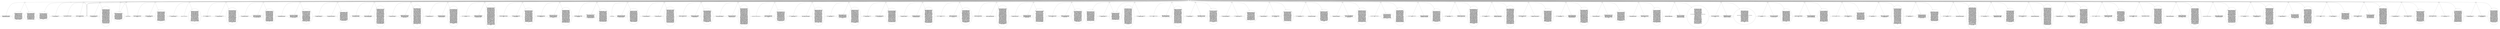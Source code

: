 digraph G {
"USENIX"->"0";
"0"->"Computer Systems Research in the Post-Vi
rtualization EraEd Bugnion, École Polyt
echnique Fédérale de Lausanne (EPFL)";
"0"->"Ed Bugnion, École Polytechnique Fédér
ale de Lausanne (EPFL)Prof. Edouard Bugn
ion joined EPFL in 2012, where his focus
 is on datacenter systems. He is also th
e academic co-director of the Swiss Data
 Science Center and currently serves as 
the Vice- President for Information Syst
ems at EPFL.Together with his colleagues
, Bugnion received the ACM Software Syst
em Award for VMware in 2009. His paper o
n “Disco” was entered into the ACM S
IGOPS Hall of Fame Award in 2008. He has
 received Best Paper Awards from both SO
SP and OSDI.Together with Jason Nieh and
 Dan Tsafrir, he recently published his 
first textbook on “hardware and softwa
re support for virtualization.”";
"0"->"The evolution of computing technology ha
s led to the centralization into mega-co
mputing resources, the disruption of ent
ire industries through software services
, substantial concerns around security, 
privacy, and surveillance, and enabled t
he recent explosion of data science and 
deep learning.   In all cases, computer 
systems (and computer systems research) 
provides a technical foundation to reaso
n about challenges and trends.This talk 
will rely on examples from past and curr
ent research and put them in the context
 of the challenges of the day.  It will 
revisit virtualization from a historical
 perspective and extend to my recent foc
us on microsecond-scale computing.";
"USENIX"->"1";
"1"->"Ed Bugnion, École Polytechnique Fédér
ale de Lausanne (EPFL)";
"1"->"Prof. Edouard Bugnion joined EPFL in 201
2, where his focus is on datacenter syst
ems. He is also the academic co-director
 of the Swiss Data Science Center and cu
rrently serves as the Vice- President fo
r Information Systems at EPFL.Together w
ith his colleagues, Bugnion received the
 ACM Software System Award for VMware in
 2009. His paper on “Disco” was ente
red into the ACM SIGOPS Hall of Fame Awa
rd in 2008. He has received Best Paper A
wards from both SOSP and OSDI.Together w
ith Jason Nieh and Dan Tsafrir, he recen
tly published his first textbook on “h
ardware and software support for virtual
ization.”";
"1"->"";
"USENIX"->"2";
"2"->"Lock-in-Pop: Securing Privileged Operati
ng System Kernels by Keeping on the Beat
en Path";
"2"->"Yiwen Li, Brendan Dolan-Gavitt, Sam Webe
r, and Justin Cappos, New York Universit
y";
"2"->"";
"USENIX"->"3";
"3"->"Fast and Precise Retrieval of Forward an
d Back Porting Information for Linux Dev
ice Drivers";
"3"->"Julia Lawall, Derek Palinski, Lukas Gnir
ke, and Gilles Muller, Sorbonne Universi
tés/UPMC/Inria/LIP6";
"3"->"Porting Linux device drivers to target m
ore recent and older Linux kernel versio
ns to compensate for the everchanging ke
rnel interface is a continual problem fo
r Linux device driver developers. Acquir
ing information about interface changes 
is a necessary, but tedious and error pr
one, part of this task. In this paper, w
e propose two tools, Prequel and gcc-red
uce, to help the developer collect the n
eeded information. Prequel provides lang
uage support for querying git commit his
tories, while gcc-reduce translates erro
r messages produced by compiling a drive
r with a target kernel into appropriate 
Prequel queries. We have used our approa
ch in porting 33 device driver files ove
r up to 3 years of Linux kernel history,
 amounting to hundreds of thousands of c
ommits. In these experiments, for 3/4 of
 the porting issues, our approach highli
ghted commits that enabled solving the p
orting task. For many porting issues, ou
r approach retrieves relevant commits in
 30 seconds or less.";
"USENIX"->"4";
"4"->"Optimizing the TLB Shootdown Algorithm w
ith Page Access Tracking";
"4"->"Nadav Amit, VMware Research";
"4"->"The operating system is tasked with main
taining the coherency of per-core TLBs, 
necessitating costly synchronization ope
rations, notably to invalidate stale map
pings. As core-counts increase, the over
head of TLB synchronization likewise inc
reases and hinders scalability, whereas 
existing software optimizations that att
empt to alleviate the problem (like batc
hing) are lacking.We address this proble
m by revising the TLB synchronization su
bsystem. We introduce several techniques
 that detect cases whereby soon-to-be in
validated mappings are cached by only on
e TLB or not cached at all, allowing us 
to entirely avoid the cost of synchroniz
ation. In contrast to existing optimizat
ions, our approach leverages hardware pa
ge access tracking. We implement our tec
hniques in Linux and find that they redu
ce the number of TLB invalidations by up
 to 98% on average and thus improve perf
ormance by up to 78%. Evaluations show t
hat while our techniques may introduce o
verheads of up to 9% when memory mapping
s are never removed, these overheads can
 be avoided by simple hardware enhanceme
nts.";
"USENIX"->"5";
"5"->"Falcon: Scaling IO Performance in Multi-
SSD Volumes";
"5"->"Pradeep Kumar and H. Howie Huang, The Ge
orge Washington University";
"5"->"With the high throughput offered by soli
d-state drives (SSDs), multi-SSD volumes
 have become an attractive storage solut
ion for big data applications. Unfortuna
tely, the IO stack in current operating 
systems imposes a number of volume-level
 limitations, such as per-volume based I
O processing in the block layer, single 
flush thread per volume for buffer cache
 management, locks for parallel IOs on a
 file, all of which lower the performanc
e that could otherwise be achieved on mu
lti- SSD volumes. To address this proble
m, we propose a new design of per-drive 
IO processing that separates two key fun
ctionalities of IO batching and IO servi
ng in the IO stack. Specifically, we des
ign and develop Falcon that consists of 
two major components: Falcon IO Manageme
nt Layer that batches the incoming IOs a
t the volume level, and Falcon Block Lay
er that parallelizes IO serving on the S
SD level in a new block layer. Compared 
to the current practice, Falcon signific
antly speeds up direct random file read 
and write on an 8-SSD volume by 1.77× a
nd 1.59× respectively, and also shows s
trong scalability across different numbe
rs of drives and various storage control
lers. In addition, Falcon improves the p
erformance of a variety of applications 
by 1.69×.";
"USENIX"->"6";
"6"->"deTector: a Topology-aware Monitoring Sy
stem for Data Center Networks";
"6"->"Yanghua Peng, The University of Hong Kon
g; Ji Yang, Xi'an Jiaotong University; C
huan Wu, The University of Hong Kong; Ch
uanxiong Guo, Microsoft Research; Chengc
hen Hu, Xi'an Jiaotong University; Zongp
eng Li, University of Calgary";
"6"->"Troubleshooting network performance issu
es is a challenging task especially in l
arge-scale data center networks. This pa
per presents deTector, a network monitor
ing system that is able to detect and lo
calize network failures (manifested main
ly by packet losses) accurately in near 
real time while minimizing the monitorin
g overhead. deTector achieves this goal 
by tightly coupling detection and locali
zation and carefully selecting probe pat
hs so that packet losses can be localize
d only according to end-to-end observati
ons without the help of additional tools
 (e.g., tracert). In particular, we quan
tify the desirable properties of the mat
rix of probe paths, i.e., coverage and i
dentifiability, and leverage an efficien
t greedy algorithm with a good approxima
tion ratio and fast speed to select prob
e paths. We also propose a loss localiza
tion method according to loss patterns i
n a data center network. Our algorithm a
nalysis, experimental evaluation on a Fa
ttree testbed and supplementary large-sc
ale simulation validate the scalability,
 feasibility and effectiveness of deTect
or.";
"USENIX"->"7";
"7"->"Pricing Intra-Datacenter Networks with O
ver-Committed Bandwidth Guarantee";
"7"->"Jian Guo, Fangming Liu, and Tao Wang, Ke
y Laboratory of Services Computing Techn
ology and System, Ministry of Education,
 School of Computer Science and Technolo
gy, Huazhong University of Science and T
echnology; John C.S. Lui, The Chinese Un
iversity of Hong Kong";
"7"->"Current IaaS clouds provide performance 
guarantee on CPU and memory but no quant
itative network performance for VM insta
nces. Our measurements from three produc
tion IaaS clouds show that for the VMs w
ith same CPU and memory, or similar pric
ing, the difference in bandwidth perform
ance can be as much as 16×, which revea
ls a severe price-performance anomaly du
e to a lack of pricing for bandwidth gua
rantee. Considering the low network util
ization in cloud-scale datacenters, we a
ddress this by presenting SoftBW, a syst
em that enables pricing bandwidth with o
ver commitment on bandwidth guarantee. S
oftBW leverages usage-based charging to 
guarantee price-performance consistency 
among tenants, and implements a fulfillm
ent based scheduling to provide bandwidt
h/fairness guarantee under bandwidth ove
r commitment. Both testbed experiments a
nd large-scale simulation results valida
te SoftBW’s ability of providing effic
ient bandwidth guarantee, and show that 
by using bandwidth over commitment, Soft
BW increases 3.9× network utilization w
hile incurring less than 5% guarantee fa
ilure.";
"USENIX"->"8";
"8"->"Unobtrusive Deferred Update Stabilizatio
n for Efficient Geo-Replication";
"8"->"Chathuri Gunawardhana, Manuel Bravo, and
 Luis Rodrigues, University of Lisbon";
"8"->"In this paper, we propose a novel approa
ch to manage the throughput vs visibilit
y latency tradeoff that emerges when enf
orcing causal consistency in geo-replica
ted systems. Our approach consists in al
lowing full concurrency when processing 
local updates and using a deferred local
 serialisation procedure before shipping
 updates to remote datacenters. This str
ategy allows to implement inexpensive me
chanisms to ensure system consistency re
quirements while avoiding intrusive effe
cts on update operations, a major perfor
mance limitation of previous systems. We
 have implemented our approach as a vari
ant of Riak KV. Our evaluation shows tha
t we outperform sequencer-based approach
es by almost an order of magnitude in th
e maximum achievable throughput. Further
more, unlike previous sequencer-free sol
utions, our approach reaches nearly opti
mal remote update visibility latencies w
ithout limiting throughput.";
"USENIX"->"9";
"9"->"Don't cry over spilled records: Memory e
lasticity of data-parallel applications 
and its application to cluster schedulin
g";
"9"->"Călin Iorgulescu and Florin Dinu, EPFL;
 Aunn Raza, NUST Pakistan; Wajih Ul Hass
an, UIUC; Willy Zwaenepoel, EPFL";
"9"->"Understanding the performance of data-pa
rallel workloads when resource-constrain
ed has significant practical importance 
but unfortunately has received only limi
ted attention. This paper identifies, qu
antifies and demonstrates memory elastic
ity, an intrinsic property of data-paral
lel tasks. Memory elasticity allows task
s to run with significantly less memory 
than they would ideally need while only 
paying a moderate performance penalty. F
or example, we find that given as little
 as 10% of ideal memory, PageRank and Nu
tchIndexing Hadoop reducers become only 
1.2x/1.75x and 1.08x slower. We show tha
t memory elasticity is prevalent in the 
Hadoop, Spark, Tez and Flink frameworks.
 We also show that memory elasticity is 
predictable in nature by building simple
 models for Hadoop and extending them to
 Tez and Spark.To demonstrate the potent
ial benefits of leveraging memory elasti
city, this paper further explores its ap
plication to cluster scheduling. In this
 setting, we observe that the resource v
s. time trade-off enabled by memory elas
ticity becomes a task queuing time vs. t
ask runtime trade-off. Tasks may complet
e faster when scheduled with less memory
 because their waiting time is reduced. 
We show that a scheduler can turn this t
ask-level tradeoff into improved job com
pletion time and cluster-wide memory uti
lization. We have integrated memory elas
ticity into Apache YARN. We show gains o
f up to 60% in average job completion ti
me on a 50-node Hadoop cluster. Extensiv
e simulations show similar improvements 
over a large number of scenarios.";
"USENIX"->"10";
"10"->"Popularity Prediction of Facebook Videos
 for Higher Quality Streaming";
"10"->"Linpeng Tang, Princeton University; Qi H
uang and Amit Puntambekar, Facebook; Ymi
r Vigfusson, Emory University & Reykjavi
k University; Wyatt Lloyd, University of
 Southern California & Facebook; Kai Li,
 Princeton University";
"10"->"Streaming video algorithms dynamically s
elect between different versions of a vi
deo to deliver the highest quality versi
on that can be viewed without buffering 
over the client’s connection. To impro
ve the quality for viewers, the backing 
video service can generate more and/or b
etter versions, but at a significant com
putational overhead. Processing all vide
os uploaded to Facebook in the most inte
nsive way would require a prohibitively 
large cluster. Facebook’s video popula
rity distribution is highly skewed, howe
ver, with analysis on sampled videos sho
wing 1% of them accounting for 83% of th
e total watch time by users. Thus, if we
 can predict the future popularity of vi
deos, we can focus the intensive process
ing on those videos that improve the qua
lity of the most watch time.To address t
his challenge, we designed CHESS, the fi
rst popularity prediction algorithm that
 is both scalable and accurate. CHESS is
 scalable because, unlike the state-ofth
e- art approaches, it requires only cons
tant space per video, enabling it to han
dle Facebook’s video workload. CHESS i
s accurate because it delivers superior 
predictions using a combination of histo
rical access patterns with social signal
s in a unified online learning framework
. We have built a video prediction servi
ce, CHESSVPS, using our new algorithm th
at can handle Facebook’s workload with
 only four machines. We find that re-enc
oding popular videos predicted by CHESSV
PS enables a higher percentage of total 
user watch time to benefit from intensiv
e encoding, with less overhead than a re
cent production heuristic, e.g., 80% of 
watch time with one-third as much overhe
ad.";
"USENIX"->"11";
"11"->"Squeezing out All the Value of Loaded Da
ta: An Out-of-core Graph Processing Syst
em with Reduced Disk I/O";
"11"->"";
"11"->"The current primary concern of out-of-co
re graph processing systems is improving
 disk I/O locality, which leads to certa
in restrictions on their programming and
 execution models. Although improving th
e locality, these constraints also restr
ict the expressiveness. As a result, onl
y sub-optimal algorithms are supported f
or many kinds of applications. When comp
ared with the optimal algorithms, these 
supported algorithms typically incur seq
uential, but much larger, amount of disk
 I/O.In this paper, we explore a fundame
ntally different tradeoff: less total am
ount of I/O rather than better locality.
 We show that out-of-core graph processi
ng systems uniquely provide the opportun
ities to lift the restrictions of the pr
ogramming and execution model (e.g., pro
cess each loaded block at most once, nei
ghborhood constraint) in a feasible mann
er, which enable efficient algorithms th
at require drastically less number of it
erations. To demonstrate the ideas, we b
uild CLIP, a novel out-ofcore graph proc
essing system designed with the principl
e of “squeezing out all the value of l
oaded data”. With the more expressive 
programming model and more flexible exec
ution, CLIP enables more efficient algor
ithms that require much less amount of t
otal disk I/O. Our experiments show that
 the algorithms that can be only impleme
nted in CLIP are much faster than the or
iginal disk-locality-optimized algorithm
s in many real-world cases (up to tens o
r even thousands of times speedup).";
"USENIX"->"12";
"12"->"Ending the Anomaly: Achieving Low Latenc
y and Airtime Fairness in WiFi";
"12"->"Toke Høiland-Jørgensen, Karlstad Unive
rsity; Michał Kazior, Tieto Poland; Dav
e Täht, TekLibre; Per Hurtig and Anna B
runstrom, Karlstad University";
"12"->"With more devices connected, delays and 
jitter at the WiFi hop become more preva
lent, and correct functioning during net
work congestion becomes more important. 
However, two important performance issue
s prevent modern WiFi from reaching its 
potential: increased latency under load 
caused by excessive queueing (i.e. buffe
rbloat) and the 802.11 performance anoma
ly.To remedy these issues, we present a 
novel two-part solution. We design a new
 queueing scheme that eliminates bufferb
loat in the wireless setting. Leveraging
 this queueing scheme, we then design an
 airtime fairness scheduler that operate
s at the access point and doesn’t requ
ire any changes to clients.We evaluate o
ur solution using both a theoretical mod
el and experiments in a testbed environm
ent, formulating a suitable analytical m
odel in the process. We show that our so
lution achieves an order of magnitude re
duction in latency under load, large imp
rovements in multi-station throughput, a
nd nearly perfect airtime fairness for b
oth TCP and downstream UDP traffic. Furt
her experiments with application traffic
 confirm that the solution provides sign
ificant performance gains for real-world
 traffic.We develop a production quality
 implementation of our solution in the L
inux kernel, the platform powering most 
access points outside of the managed ent
erprise setting. The implementation has 
been accepted into the mainline kernel d
istribution, making it available for dep
loyment on billions of devices running L
inux today.";
"USENIX"->"13";
"13"->"Persona: A High-Performance Bioinformati
cs Framework";
"13"->"Stuart Byma and Sam Whitlock, EPFL; Laur
a Flueratoru, University Politehnica of 
Bucharest; Ethan Tseng, CMU; Christos Ko
zyrakis, Stanford University; Edouard Bu
gnion and James Larus, EPFL";
"13"->"Next-generation genome sequencing techno
logy has reached a point at which it is 
becoming cost-effective to sequence all 
patients. Biobanks and researchers are f
aced with an oncoming deluge of genomic 
data, whose processing requires new and 
scalable bioinformatics architectures an
d systems. Processing raw genetic sequen
ce data is computationally expensive and
 datasets are large. Current software sy
stems can require many hours to process 
a single genome and generally run only o
n a single computer. Common file formats
 are monolithic and row-oriented, a barr
ier to distributed computation.To addres
s these challenges, we built Persona, a 
cluster-scale, high-throughput bioinform
atics framework. Persona currently suppo
rts paired-read alignment, sorting, and 
duplicate marking using well-known algor
ithms and techniques. Persona can signif
icantly reduce end-to-end processing tim
es for bioinformatics computations. A ne
w Aggregate Genomic Data (AGD) format un
ifies sample data and analysis results, 
while enabling efficient distributed com
putation and I/O.In a case study on sequ
ence alignment, Persona sustains 1.353 g
igabases aligned per second with 101 bas
e pair reads on a 32-node cluster and ca
n align a full genome in ~16.7 seconds u
sing the SNAP algorithm. Our results dem
onstrate that: (1) alignment computation
 with Persona scales linearly across ser
vers with no measurable completion-time 
imbalance and negligible framework overh
eads; (2) on a single server, sorting wi
th Persona and AGD is up to 2.3× faster
 than commonly used tools, while duplica
te marking is 3× faster; (3) with AGD, 
a 7 node COTS network storage system can
 service up to 60 alignment compute node
s; (4) server cost dominates for a balan
ced system running Persona, while long-t
erm data storage dwarfs the cost of comp
utation.";
"USENIX"->"14";
"14"->"SPIN: Seamless Operating System Integrat
ion of Peer-to-Peer DMA Between SSDs and
 GPUs";
"14"->"Shai Bergman and Tanya Brokhman, Techni
on; Tzachi Cohen, unaffiliated; Mark Si
lberstein, Technion";
"14"->"Recent GPUs enable Peer-to-Peer Direct M
emory Access (P2P) from fast peripheral 
devices like NVMe SSDs to exclude the CP
U from the data path between them for ef
ficiency. Unfortunately, using P2P to ac
cess files is challenging because of the
 subtleties of low-level nonstandard int
erfaces, which bypass the OS file I/O la
yers and may hurt system performance.SPI
N integrates P2P into the standard OS fi
le I/O stack, dynamically activating P2P
 where appropriate, transparently to the
 user. It combines P2P with page cache a
ccesses, re-enables read-ahead for seque
ntial reads, all while maintaining stand
ard POSIX FS consistency, portability ac
ross GPUs and SSDs, and compatibility wi
th virtual block devices such as softwar
e RAID.We evaluate SPIN on NVIDIA and AM
D GPUs using standard file I/O benchmark
s, application traces and end-to-end exp
eriments. SPIN achieves significant perf
ormance speedups across a wide range of 
workloads, exceeding P2P throughput by u
p to an order of magnitude. It also boos
ts the performance of an aerial imagery 
rendering application by 2:6× by dynami
cally adapting to its input-dependent fi
le access pattern, and enables 3:3× hig
her throughput for a GPU-accelerated log
 server.";
"USENIX"->"15";
"15"->"Poseidon: An Efficient Communication Arc
hitecture for Distributed Deep Learning 
on GPU Clusters";
"15"->"Hao Zhang, Carnegie Mellon University; Z
eyu Zheng, Petuum Inc.; Shizhen Xu and W
ei Dai, Carnegie Mellon University; Qiro
ng Ho, Petuum Inc.; Xiaodan Liang, Zhiti
ng Hu, Jinliang Wei, and Pengtao Xie, Ca
rnegie Mellon University; Eric P. Xing, 
Petuum Inc.";
"15"->"Deep learning models can take weeks to t
rain on a single GPU-equipped machine, n
ecessitating scaling out DL training to 
a GPU-cluster. However, current distribu
ted DL implementations can scale poorly 
due to substantial parameter synchroniza
tion over the network, because the high 
throughput of GPUs allows more data batc
hes to be processed per unit time than C
PUs, leading to more frequent network sy
nchronization. We present Poseidon, an e
fficient communication architecture for 
distributed DL on GPUs. Poseidon exploit
s the layered model structures in DL pro
grams to overlap communication and compu
tation, reducing bursty network communic
ation. Moreover, Poseidon uses a hybrid 
communication scheme that optimizes the 
number of bytes required to synchronize 
each layer, according to layer propertie
s and the number of machines. We show th
at Poseidon is applicable to different D
L frameworks by plugging Poseidon into C
affe and TensorFlow. We show that Poseid
on enables Caffe and TensorFlow to achie
ve 15.5x speed-up on 16 single-GPU machi
nes, even with limited bandwidth (10GbE)
 and the challenging VGG19-22K network f
or image classification. Moreover, Posei
don-enabled TensorFlow achieves 31.5x sp
eed-up with 32 single-GPU machines on In
ception-V3, a 50% improvement over the o
pen-source TensorFlow (20x speed-up).";
"USENIX"->"16";
"16"->"Garaph: Efficient GPU-accelerated Graph 
Processing on a Single Machine with Bala
nced Replication";
"16"->"Lingxiao Ma, Zhi Yang, and Han Chen, Com
puter Science Department, Peking Univers
ity, Beijing, China; Jilong Xue, Microso
ft Research, Beijing, China; Yafei Dai, 
Institute of Big Data Technologies, Shen
zhen Key Lab for Cloud Computing Technol
ogy & Applications, School of Electronic
s and Computer Engineering (SECE), Pekin
g University, Shenzhen, China";
"16"->"Recent advances in storage (e.g., DDR4, 
SSD, NVM) and accelerators (e.g., GPU, X
eon-Phi, FPGA) provide the opportunity t
o efficiently process large-scale graphs
 on a single machine. In this paper, we 
present Garaph, a GPU-accelerated graph 
processing system on a single machine wi
th secondary storage as memory extension
. Garaph is novel in three ways. First, 
Garaph proposes a vertex replication deg
ree customization scheme that maximizes 
the GPU utilization given vertices’ de
grees and space constraints. Second, Gar
aph adopts a balanced edge-based partiti
on ensuring work balance over CPU thread
s, and also a hybrid of notify-pull and 
pull computation models optimized for fa
st graph processing on the CPU. Third, G
araph uses a dynamic workload assignment
 scheme which takes into account both ch
aracteristics of processing elements and
 graph algorithms. Our evaluation with s
ix widely used graph applications on sev
en real-world graphs shows that Garaph s
ignificantly outperforms existing state-
of-art CPU-based and GPU-based graph pro
cessing systems, getting up to 5.36x spe
edup over the fastest among them.";
"USENIX"->"17";
"17"->"GPU Taint Tracking";
"17"->"Ari B. Hayes, Rutgers University; Lingda
 Li, Brookhaven National Laboratory; Moh
ammad Hedayati, University of Rochester;
 Jiahuan He and Eddy Z. Zhang, Rutgers U
niversity; Kai Shen, Google";
"17"->"Dynamic tainting tracks the influence of
 certain inputs (taint sources) through 
execution and it is a powerful tool for 
information flow analysis and security. 
Taint tracking has primarily targeted CP
U program executions. Motivated by recen
t recognition of information leaking in 
GPU memory and GPU-resident malware, thi
s paper presents the first design and pr
ototype implementation of a taint tracki
ng system on GPUs. Our design combines a
 static binary instrumentation with dyna
mic tainting at runtime. We present new 
performance optimizations by exploiting 
unique GPU characteristics—a large por
tion of instructions on GPU runtime para
meters and constant memory can be safely
 eliminated from taint tracking; large G
PU register file allows fast maintenance
 of a hot portion of the taint map. Expe
riments show that these techniques impro
ved the GPU taint tracking performance b
y 5 to 20 times for a range of image pro
cessing, data encryption, and deep learn
ing applications. We further demonstrate
 that GPU taint tracking can enable zero
ing sensitive data to minimize informati
on leaking as well as identifying and co
untering GPU-resident malware.";
"USENIX"->"18";
"18"->"Optimizing the Design and Implementation
 of the Linux ARM Hypervisor";
"18"->"Christoffer Dall, Shih-Wei Li, and Jason
 Nieh, Columbia University";
"18"->"Modern hypervisor designs for both ARM a
nd x86 virtualization rely on running an
 operating system kernel, the hypervisor
 OS kernel, to support hypervisor functi
onality. While x86 hypervisors effective
ly leverage architectural support to run
 the kernel, existing ARM hypervisors ma
p poorly to the virtualization features 
of the ARM architecture, resulting in wo
rse performance. We identify the key rea
son for this problem is the need to mult
iplex kernel mode state between the hype
rvisor and virtual machines, which each 
run their own kernel. To address this pr
oblem, we take a fundamentally different
 approach to hypervisor design that runs
 the hypervisor together with its OS ker
nel in a separate CPU mode from kernel m
ode. Using this approach, we redesign KV
M/ARM to leverage a separate ARM CPU mod
e for running both the hypervisor and it
s OS kernel. We show what changes are re
quired in Linux to implement this on cur
rent ARM hardware as well as how newer A
RM architectural support can be used to 
support this approach without any change
s to Linux other than to KVM/ARM itself.
 We show that our redesign and optimizat
ions can result in an order of magnitude
 performance improvement for KVM/ARM, an
d can provide faster performance than x8
6 on key hypervisor operations. As a res
ult, many aspects of our design have bee
n successfully merged into mainline Linu
x.";
"USENIX"->"19";
"19"->"Multi-Hypervisor Virtual Machines: Enabl
ing an Ecosystem of Hypervisor-level Ser
vices";
"19"->"Kartik Gopalan, Rohit Kugve, Hardik Bagd
i, and Yaohui Hu, Binghamton University;
 Daniel Williams and Nilton Bila, IBM T.
J. Watson Research Center";
"19"->"Public cloud software marketplaces alrea
dy offer users a wealth of choice in ope
rating systems, database management syst
ems, financial software, and virtual net
working, all deployable and configurable
 at the click of a button. Unfortunately
, this level of customization has not ex
tended to emerging hypervisor-level serv
ices, partly because traditional virtual
 machines (VMs) are fully controlled by 
only one hypervisor at a time. Currently
, a VM in a cloud platform cannot concur
rently use hypervisor-level services fro
m multiple third-parties in a compartmen
talized manner. We propose the notion of
 a multi-hypervisor VM, which is an unmo
dified guest that can simultaneously use
 services from multiple coresident, but 
isolated, hypervisors. We present a new 
virtualization architecture, called Span
 virtualization, that leverages nesting 
to allow multiple hypervisors to concurr
ently control a guest’s memory, virtua
l CPU, and I/O resources. Our prototype 
of Span virtualization on the KVM/QEMU p
latform enables a guest to use services 
such as introspection, network monitorin
g, guest mirroring, and hypervisor refre
sh, with performance comparable to tradi
tional nested VMs.";
"USENIX"->"20";
"20"->"Preemptive, Low Latency Datacenter Sched
uling via Lightweight Virtualization";
"20"->"Wei Chen, University of Colorado, Colora
do Springs; Jia Rao, University of Texas
 at Arlington; Xiaobo Zhou, University o
f Colorado, Colorado Springs";
"20"->"Data centers are evolving to host hetero
geneous workloads on shared clusters to 
reduce the operational cost and achieve 
higher resource utilization. However, it
 is challenging to schedule heterogeneou
s workloads with diverse resource requir
ements and QoS constraints. On the one h
and, latency-critical jobs need to be sc
heduled as soon as they are submitted to
 avoid any queuing delays. On the other 
hand, best-effort long jobs should be al
lowed to occupy the cluster when there a
re idle resources to improve cluster uti
lization. The challenge lies in how to m
inimize the queuing delays of short jobs
 while maximizing cluster utilization. E
xisting solutions either forcibly kill l
ong jobs to guarantee low latency for sh
ort jobs or disable preemption to optimi
ze utilization. Hybrid approaches with r
esource reservations have been proposed 
but need to be tuned for specific worklo
ads.In this paper, we propose and develo
p BIG-C, a container-based resource mana
gement framework for Big Data cluster co
mputing. The key design is to leverage l
ightweight virtualization, a.k.a, contai
ners to make tasks preemptable in cluste
r scheduling. We devise two types of pre
emption strategies: immediate and gracef
ul preemptions and show their effectiven
ess and tradeoffs with loosely-coupled M
apReduce workloads as well as iterative,
 in-memory Spark workloads. Based on the
 mechanisms for task preemption, we furt
her develop a preemptive fair share clus
ter scheduler. We have implemented BIG-C
 in YARN. Our evaluation with synthetic 
and production workloads shows that low-
latency and high utilization can be both
 attained when scheduling heterogeneous 
workloads on a contended cluster.";
"USENIX"->"21";
"21"->"The RCU-Reader Preemption Problem in VMs";
"21"->"Aravinda Prasad and K Gopinath, Indian I
nstitute of Science, Bangalore; Paul E. 
McKenney, IBM Linux Technology Center, B
eaverton";
"21"->"When synchronization primitives such as 
locking and read-copy update (RCU) execu
te within virtual machines (VMs), preemp
tion can cause multi-second latency spik
es, increasing peak memory footprint and
 fragmentation inside VMs, which in turn
 may trigger swapping or VM ballooning. 
The resulting CPU utilization and memory
 footprint increases can negate the serv
er-consolidation benefits of virtualizat
ion. Although preemption of lock holders
 in VMs has been well-studied, the corre
sponding solutions do not apply to RCU d
ue to its exceedingly lightweight read-s
ide primitives.This paper presents the f
irst evaluation of RCU-reader preemption
 in a virtualized environment. Our evalu
ation shows 50% increase in the peak mem
ory footprint and 155% increase in fragm
entation for a microbenchmark, 23.71% in
crease in average kernel CPU utilization
, 2.9× increase in the CPU time to comp
ute a grace period and 2.18× increase i
n the average grace period duration for 
the Postmark benchmark.";
"USENIX"->"22";
"22"->"Bunshin: Compositing Security Mechanisms
 through Diversification";
"22"->"Meng Xu, Kangjie Lu, Taesoo Kim, and Wen
ke Lee, Georgia Institute of Technology";
"22"->"A number of security mechanisms have bee
n proposed to harden programs written in
 unsafe languages, each of which mitigat
es a specific type of memory error. Intu
itively, enforcing multiple security mec
hanisms on a target program will improve
 its overall security. However, this is 
not yet a viable approach in practice be
cause the execution slowdown caused by v
arious security mechanisms is often non-
linearly accumulated, making the combine
d protection prohibitively expensive; fu
rther, most security mechanisms are desi
gned for independent or isolated uses an
d thus are often in conflict with each o
ther, making it impossible to fuse them 
in a straightforward way.In this paper, 
we present BUNSHIN, an N-version-based s
ystem that enables different and even co
nflicting security mechanisms to be comb
ined to secure a program while at the sa
me time reducing the execution slowdown.
 In particular, we propose an automated 
mechanism to distribute runtime security
 checks in multiple program variants in 
such a way that conflicts between securi
ty checks are inherently eliminated and 
execution slowdown is minimized with par
allel execution. We also present an N-ve
rsion execution engine to seamlessly syn
chronize these variants so that all dist
ributed security checks work together to
 guarantee the security of a target prog
ram.";
"USENIX"->"23";
"23"->"Glamdring: Automatic Application Partiti
oning for Intel SGX";
"23"->"Joshua Lind, Christian Priebe, Divya Mut
hukumaran, Dan O'Keeffe, Pierre-Louis Au
blin, and Florian Kelbert, Imperial Coll
ege London; Tobias Reiher, TU Dresden; D
avid Goltzsche, TU Braunschweig; David E
yers, University of Otago; Rudiger Kapit
za, TU Braunschweig; Christof Fetzer, TU
 Dresden; Peter Pietzuch, Imperial Colle
ge London";
"23"->"Trusted execution support in modern CPUs
, as offered by Intel SGX enclaves, can 
protect applications in untrusted enviro
nments. While prior work has shown that 
legacy applications can run in their ent
irety inside enclaves, this results in a
 large trusted computing base (TCB). Ins
tead, we explore an approach in which we
 partition an application and use an enc
lave to protect only security-sensitive 
data and functions, thus obtaining a sma
ller TCB.We describe Glamdring, the firs
t source-level partitioning framework th
at secures applications written in C usi
ng Intel SGX. A developer first annotate
s security-sensitive application data. G
lamdring then automatically partitions t
he application into untrusted and enclav
e parts: (i) to preserve data confidenti
ality, Glamdring uses dataflow analysis 
to identify functions that may be expose
d to sensitive data; (ii) for data integ
rity, it uses backward slicing to identi
fy functions that may affect sensitive d
ata. Glamdring then places security-sens
itive functions inside the enclave, and 
adds runtime checks and cryptographic op
erations at the enclave boundary to prot
ect it from attack. Our evaluation of Gl
amdring with the Memcached store, the Li
breSSL library, and the Digital Bitbox b
itcoin wallet shows that it achieves sma
ll TCB sizes and has acceptable performa
nce overheads.";
"USENIX"->"24";
"24"->"High-Resolution Side Channels for Untrus
ted Operating Systems";
"24"->"Marcus Hähnel, TU Dresden, Operating Sy
stems Group; Weidong Cui and Marcus Pein
ado, Microsoft Research";
"24"->"Feature-rich mass-market operating syste
ms have large trusted computing bases (T
CBs) and a long history of vulnerabiliti
es. Systems like Overshadow, InkTag or H
aven attempt to remove the operating sys
tem (OS) from the TCB of applications wh
ile retaining its functionality. However
, the untrusted OS’s control of most p
hysical resources puts it in a much bett
er position to launch side-channel attac
ks than traditional unprivileged side-ch
annel attackers. Initial attacks focused
 on the page-fault channel, demonstratin
g significant information leakage for th
ree legacy applications.We present two n
ew side channels for an untrusted OS whi
ch use timer interrupts and cache misses
 to achieve higher temporal and spatial 
resolution than the page-fault channel. 
We leverage the untrusted OS’s control
 over hardware to reduce noise in the si
de channels to enable successful attacks
 in just a single run of the target. We 
demonstrate that our side channels enabl
e attacks against new SGX applications s
uch as VC3 that were designed not to tru
st the OS. We also show a new attack aga
inst libjpeg that extracts images with t
wo orders of magnitude more information 
than the page-fault channel attack.";
"USENIX"->"25";
"25"->"Understanding Security Implications of U
sing Containers in the Cloud";
"25"->"Byungchul Tak, Kyungpook National Univer
sity; Canturk Isci, Sastry Duri, Nilton 
Bila, Shripad Nadgowda, and James Doran,
 IBM TJ Watson Research Center";
"25"->"Container technology is being adopted as
 a mainstream platform for IT solutions 
because of high degree of agility, reusa
bility and portability it offers. Howeve
r, there are challenges to be addressed 
for successful adoption. First, it is di
fficult to establish the full pedigree o
f images downloaded from public registri
es. Some might have vulnerabilities intr
oduced unintentionally through rounds of
 updates by different users. Second, non
-conformance to the immutable software d
eployment policies, such as those promot
ed by the DevOps principles, introduces 
vulnerabilities and the loss of control 
over deployed software. In this study, w
e investigate containers deployed in a p
roduction cloud to derive a set of recom
mended approaches to address these chall
enges. Our analysis reveals evidences th
at (i), images of unresolved pedigree ha
ve introduced vulnerabilities to contain
ers belonging to third parties; (ii), up
dates to live public containers are comm
on, defying the tenet that deployed soft
ware is immutable; and (iii), scanning c
ontainers or images alone is insufficien
t to eradicate vulnerabilities from publ
ic containers. We advocate for better sy
stems support for tracking image provena
nce and resolving disruptive changes to 
containers, and propose practices that c
ontainer users should adopt to limit the
 vulnerability of their containers.";
"USENIX"->"26";
"26"->"Memshare: a Dynamic Multi-tenant Key-val
ue Cache";
"26"->"Asaf Cidon, Stanford University; Daniel 
Rushton, University of Utah; Stephen M. 
Rumble, Google Inc.; Ryan Stutsman, Univ
ersity of Utah";
"26"->"Web application performance heavily reli
es on the hit rate of DRAM key-value cac
hes. Current DRAM caches statically part
ition memory across applications that sh
are the cache. This results in under uti
lization and limits cache hit rates. We 
present Memshare, a DRAM key-value cache
 that dynamically manages memory across 
applications. Memshare provides a resour
ce sharing model that guarantees reserve
d memory to different applications while
 dynamically pooling and sharing the rem
aining memory to optimize overall hit ra
te.Key-value caches are typically memory
 capacity bound, which leaves cache serv
er CPU and memory bandwidth idle. Memsha
re leverages these resources with a log-
structured design that allows it to prov
ide better hit rates than conventional c
aches by dynamically re-partitioning mem
ory among applications. We implemented M
emshare and ran it on a week-long trace 
from a commercial memcached provider. Me
mshare increases the combined hit rate o
f the applications in the trace from 84.
7% to 90.8%, and it reduces the total nu
mber of misses by 39.7% without signific
antly affecting cache throughput or late
ncy. Even for single-tenant applications
, Memshare increases the average hit rat
e of the state-of-the-art key-value cach
e by an additional 2.7%.";
"USENIX"->"27";
"27"->"Replication-driven Live Reconfiguration 
for Fast Distributed Transaction Process
ing";
"27"->"Xingda Wei, Sijie Shen, Rong Chen, and H
aibo Chen, Shanghai Jiao Tong University";
"27"->"Recent in-memory database systems levera
ge advanced hardware features like RDMA 
to provide transactional processing at m
illions of transactions per second. Dist
ributed transaction processing systems c
an scale to even higher rates, especiall
y for partitionable workloads. Unfortuna
tely, these high rates are challenging t
o sustain during partition reconfigurati
on events. In this paper, we first show 
that state-of-the-art approaches would c
ause notable performance disruption unde
r fast transaction processing. To this e
nd, this paper presents DrTM+B, a live r
econfiguration approach that seamlessly 
repartitions data while causing little p
erformance disruption to running transac
tions. DrTM+B uses a pre-copy based mech
anism, where excessive data transfer is 
avoided by leveraging properties commonl
y found in recent transactional systems.
 DrTM+B’s reconfiguration plans reduce
 data movement by preferring existing da
ta replicas, while data is asynchronousl
y copied from multiple replicas in paral
lel. It further reuses the log forwardin
g mechanism in primary-backup replicatio
n to seamlessly track and forward dirty 
database tuples, avoiding iterative copy
ing costs. To commit a reconfiguration p
lan in a transactionally safe way, DrTM+
B designs a cooperative commit protocol 
to perform data and state synchronizatio
ns among replicas. Evaluation on a worki
ng system based on DrTM+R with 3-way rep
lication using typical OLTP workloads li
ke TPC-C and SmallBank shows that DrTM+B
 incurs only very small performance degr
adation during live reconfiguration. Bot
h the reconfiguration time and the downt
ime are also minimal.";
"USENIX"->"28";
"28"->"HiKV: A Hybrid Index Key-Value Store for
 DRAM-NVM Memory Systems";
"28"->"Fei Xia, Institute of Computing Technolo
gy, Chinese Academy of Sciences; Univers
ity of Chinese Academy of Sciences; Deju
n Jiang, Jin Xiong, and Ninghui Sun, Ins
titute of Computing Technology, Chinese 
Academy of Sciences";
"28"->"Hybrid memory systems consisting of DRAM
 and Non-Volatile Memory are promising t
o persist data fast. The index design of
 existing key-value stores for hybrid me
mory fails to utilize its specific perfo
rmance characteristics: fast writes in D
RAM, slow writes in NVM, and similar rea
ds in DRAM and NVM. This paper presents 
HiKV, a persistent key-value store with 
the central idea of constructing a hybri
d index in hybrid memory. To support ric
h key-value operations efficiently, HiKV
 exploits the distinct merits of hash in
dex and B+-Tree index. HiKV builds and p
ersists the hash index in NVM to retain 
its inherent ability of fast index searc
hing. HiKV builds the B+-Tree index in D
RAM to support range scan and avoids lon
g NVM writes for maintaining consistency
 of the two indexes. Furthermore, HiKV a
pplies differential concurrency schemes 
to hybrid index and adopts ordered-write
 consistency to ensure crash consistency
. For single-threaded performance, HiKV 
outperforms the state-of-the-art NVM-bas
ed key-value stores by reducing latency 
up to 86.6%, and for multi-threaded perf
ormance, HiKV increases the throughput b
y up to 6.4x under YCSB workloads.";
"USENIX"->"29";
"29"->"TRIAD: Creating Synergies Between Memory
, Disk and Log in Log Structured Key-Val
ue Stores";
"29"->"Oana Balmau, Diego Didona, Rachid Guerra
oui, and Willy Zwaenepoel, EPFL; Huapeng
 Yuan, Aashray Arora, Karan Gupta, and P
avan Konka, Nutanix";
"29"->"We present TRIAD, a new persistent key-v
alue (KV) store based on Log-Structured 
Merge (LSM) trees. TRIAD improves LSM KV
 throughput by reducing the write amplif
ication arising in the maintenance of th
e LSM tree structure. Although occurring
 in the background, write amplification 
consumes significant CPU and I/O resourc
es. By reducing write amplification, TRI
AD allows these resources to be used ins
tead to improve user-facing throughput.T
RIAD uses a holistic combination of thre
e techniques. At the LSM memory componen
t level, TRIAD leverages skew in data po
pularity to avoid frequent I/O operation
s on the most popular keys. At the stora
ge level, TRIAD amortizes management cos
ts by deferring and batching multiple I/
O operations. At the commit log level, T
RIAD avoids duplicate writes to storage.
We implement TRIAD as an extension of Fa
cebook’s RocksDB and evaluate it with 
production and synthetic workloads. With
 these workloads, TRIAD yields up to 193
% improvement in throughput. It reduces 
write amplification by a factor of up to
 4x, and decreases the amount of I/O by 
an order of magnitude.";
"USENIX"->"30";
"30"->"Visualizing Performance with Flame Graph
sBrendan Gregg, Netflix";
"30"->"Brendan Gregg, Senior Performance Archit
ect, NetflixBrendan Gregg is an industry
 expert in computing performance and clo
ud computing. He is a senior performance
 architect at Netflix, where he does per
formance design, evaluation, analysis, a
nd tuning. He is the author of multiple 
technical books including Systems Perfor
mance published by Prentice Hall, and re
ceived the USENIX LISA Award for Outstan
ding Achievement in System Administratio
n. He has also worked as a kernel engine
er, and as a performance lead on storage
 and cloud products. Brendan has created
 performance analysis tools included in 
multiple operating systems, and visualiz
ations and methodologies for performance
 analysis, including flame graphs.";
"30"->"Flame graphs are a simple stack trace vi
sualization that helps answer an everyda
y problem: how is software consuming res
ources, especially CPUs, and how did thi
s change since the last software version
? Flame graphs have been adopted by many
 languages, products, and companies, inc
luding Netflix, and have become a standa
rd tool for performance analysis. They w
ere published in The Flame Graph article
 in the June 2016 issue of Communication
s of the ACM, by their creator, Brendan 
Gregg.This talk describes the background
 for this work, and the challenges encou
ntered when profiling stack traces and r
esolving symbols for different languages
, including for just-in-time compiler ru
ntimes. Instructions will be included ge
nerating mixed-mode flame graphs on Linu
x, and examples from our use at Netflix 
with Java. Advanced flame graph types wi
ll be described, including differential,
 off-CPU, chain graphs, memory, and TCP 
events. Finally, future work and unsolve
d problems in this area will be discusse
d.";
"USENIX"->"31";
"31"->"Brendan Gregg, Netflix";
"31"->"Brendan Gregg is an industry expert in c
omputing performance and cloud computing
. He is a senior performance architect a
t Netflix, where he does performance des
ign, evaluation, analysis, and tuning. H
e is the author of multiple technical bo
oks including Systems Performance publis
hed by Prentice Hall, and received the U
SENIX LISA Award for Outstanding Achieve
ment in System Administration. He has al
so worked as a kernel engineer, and as a
 performance lead on storage and cloud p
roducts. Brendan has created performance
 analysis tools included in multiple ope
rating systems, and visualizations and m
ethodologies for performance analysis, i
ncluding flame graphs.";
"31"->"";
"USENIX"->"32";
"32"->"Performance Superpowers with Enhanced BP
FBrendan Gregg, Netflix";
"32"->"Brendan Gregg, Senior Performance Archit
ect, NetflixBrendan Gregg is an industry
 expert in computing performance and clo
ud computing. He is a senior performance
 architect at Netflix, where he does per
formance design, evaluation, analysis, a
nd tuning. He is the author of multiple 
technical books including Systems Perfor
mance published by Prentice Hall, and re
ceived the USENIX LISA Award for Outstan
ding Achievement in System Administratio
n. He has also worked as a kernel engine
er, and as a performance lead on storage
 and cloud products. Brendan has created
 performance analysis tools included in 
multiple operating systems, and visualiz
ations and methodologies for performance
 analysis, including flame graphs.";
"32"->"The Berkeley Packet Filter (BPF) in Linu
x has been enhanced in very recent versi
ons to do much more than just filter pac
kets, and has become a hot area of opera
ting systems innovation, with much more 
yet to be discovered. BPF is a sandboxed
 virtual machine that runs user-level de
fined programs in kernel context, and is
 part of many kernels. The Linux enhance
ments allow it to run custom programs on
 other events, including kernel- and use
r-level dynamic tracing (kprobes and upr
obes), static tracing (tracepoints), and
 hardware events. This is finding uses f
or the generation of new performance ana
lysis tools, network acceleration techno
logies, and security intrusion detection
 systems.This talk will explain the BPF 
enhancements, then discuss the new perfo
rmance observability tools that are in u
se and being created, especially from th
e BPF compiler collection (bcc) open sou
rce project. These tools provide new ins
ights for file system and storage perfor
mance, CPU scheduler performance, TCP pe
rformance, and much more. This is a majo
r turning point for Linux systems engine
ering, as custom advanced performance in
strumentation can be used safely in prod
uction environments, powering a new gene
ration of tools and visualizations.Becau
se these BPF enhancements are only in ve
ry recent Linux (such as Linux 4.9), mos
t companies are not yet running new enou
gh kernels to be exploring BPF yet. This
 will change in the next year or two, as
 companies including Netflix upgrade the
ir kernels. This talk will give you a he
ad start on this growing technology, and
 also discuss areas of future work and u
nsolved problems.";
"USENIX"->"33";
"33"->"Brendan Gregg, Netflix";
"33"->"Brendan Gregg is an industry expert in c
omputing performance and cloud computing
. He is a senior performance architect a
t Netflix, where he does performance des
ign, evaluation, analysis, and tuning. H
e is the author of multiple technical bo
oks including Systems Performance publis
hed by Prentice Hall, and received the U
SENIX LISA Award for Outstanding Achieve
ment in System Administration. He has al
so worked as a kernel engineer, and as a
 performance lead on storage and cloud p
roducts. Brendan has created performance
 analysis tools included in multiple ope
rating systems, and visualizations and m
ethodologies for performance analysis, i
ncluding flame graphs.";
"33"->"";
"USENIX"->"34";
"34"->"Engineering Record and Replay for Deploy
ability";
"34"->"Robert O’Callahan and Chris Jones, una
ffiliated; Nathan Froyd, Mozilla Corpora
tion; Kyle Huey, unaffiliated; Albert No
ll, Swisscom AG; Nimrod Partush, Technio
n";
"34"->"The ability to record and replay program
 executions with low overhead enables ma
ny applications, such as reverse-executi
on debugging, debugging of hard-to repro
duce test failures, and “black box” 
forensic analysis of failures in deploye
d systems. Existing record-and replay ap
proaches limit deployability by recordin
g an entire virtual machine (heavyweight
), modifying the OS kernel (adding deplo
yment and maintenance costs), requiring 
pervasive code instrumentation (imposing
 significant performance and complexity 
overhead), or modifying compilers and ru
ntime systems (limiting generality). We 
investigated whether it is possible to b
uild a practical record-and-replay syste
m avoiding all these issues. The answer 
turns out to be yes—if the CPU and ope
rating system meet certain non-obvious c
onstraints. Fortunately modern Intel CPU
s, Linux kernels and user-space framewor
ks do meet these constraints, although t
his has only become true recently. With 
some novel optimizations, our system RR 
records and replays real-world low-paral
lelism workloads with low overhead, with
 an entirely user-space implementation, 
using stock hardware, compilers, runtime
s and operating systems. RR forms the ba
sis of an open-source reverse-execution 
debugger seeing significant use in pract
ice. We present the design and implement
ation of RR, describe its performance on
 a variety of workloads, and identify co
nstraints on hardware and operating syst
em design required to support our approa
ch.";
"USENIX"->"35";
"35"->"Proactive error prediction to improve st
orage system reliability";
"35"->"Farzaneh Mahdisoltani, University of Tor
onto; Ioan Stefanovici, Microsoft Resear
ch; Bianca Schroeder, University of Toro
nto";
"35"->"This paper proposes the use of machine l
earning techniques to make storage syste
ms more reliable in the face of sector e
rrors. Sector errors are partial drive f
ailures, where individual sectors on a d
rive become unavailable, and occur at a 
high rate in both hard disk drives and s
olid state drives. The data in the affec
ted sectors can only be recovered throug
h redundancy in the system (e.g. another
 drive in the same RAID) and is lost if 
the error is encountered while the syste
m operates in degraded mode, e.g. during
 RAID reconstruction.In this paper, we e
xplore a range of different machine lear
ning techniques and show that sector err
ors can be predicted ahead of time with 
high accuracy. Prediction is robust, eve
n when only little training data or only
 training data for a different drive mod
el is available. We also discuss a numbe
r of possible use cases for improving st
orage system reliability through the use
 of sector error predictors. We evaluate
 one such use case in detail: We show th
at the mean time to detecting errors (an
d hence the window of vulnerability to d
ata loss) can be greatly reduced by adap
ting the speed of a scrubber based on er
ror predictions.";
"USENIX"->"36";
"36"->"Towards Production-Run Heisenbugs Reprod
uction on Commercial Hardware";
"36"->"Shiyou Huang, Bowen Cai, and Jeff Huang,
 Texas A&M University";
"36"->"We present a new technique, H3, for repr
oducing Heisenbugs in production runs on
 commercial hardware. H3 integrates the 
hardware control flow tracing capability
 provided in recent Intel processors wit
h symbolic constraint analysis. Compared
 to a state-of-the-art solution, CLAP, t
his integration allows H3 to reproduce f
ailures with much lower runtime overhead
 and much more compact trace. Moreover, 
it allows us to develop a highly effecti
ve core-based constraint reduction techn
ique that significantly reduces the comp
lexity of the generated symbolic constra
ints. H3 has been implemented for C/C++ 
and evaluated on both popular benchmarks
 and real-world applications. It reprodu
ces real-world Heisenbugs with overhead 
ranging between 1.4%- 23.4%, up to 8X mo
re efficient than CLAP, and incurs only 
4.9% runtime overhead on PARSEC benchmar
ks.";
"USENIX"->"37";
"37"->"A DSL Approach to Reconcile Equivalent D
ivergent Program Executions";
"37"->"Luís Pina, Daniel Grumberg, Anastasios 
Andronidis, and Cristian Cadar, Imperial
 College London";
"37"->"Multi-Version Execution (MVE) deploys mu
ltiple versions of the same program, typ
ically synchronizing their execution at 
the level of system calls. By default, M
VE requires all deployed versions to iss
ue the same sequence of system calls, wh
ich limits the types of versions which c
an be deployed.In this paper, we propose
 a Domain-Specific Language (DSL) to rec
oncile expected divergences between diff
erent program versions deployed through 
MVE. We evaluate the DSL by adding it to
 an existing MVE system (Varan) and test
ing it via three scenarios: (1) deployin
g the same program under different confi
gurations, (2) deploying different relea
ses of the same program, and (3) deployi
ng dynamic analyses in parallel with the
 native execution. We also present an al
gorithm to automatically extract DSL rul
es from pairs of system call traces. Our
 results show that each scenario require
s a small number of simple rules (at mos
t 14 rules in each case) and that writin
g DSL rules can be partially automated.";
"USENIX"->"38";
"38"->"Titan: Fair Packet Scheduling for Commod
ity Multiqueue NICs";
"38"->"Brent Stephens, Arjun Singhvi, Aditya Ak
ella, and Michael Swift, UW-Madison";
"38"->"The performance of an OS’s networking 
stack can be measured by its achieved th
roughput, CPU utilization, latency, and 
per-flow fairness. To be able to drive i
ncreasing line-rates at 10Gbps and beyon
d, modern OS networking stacks rely on a
 number of important hardware and softwa
re optimizations, including but not limi
ted to using multiple transmit and recei
ve queues and segmentation offloading. U
nfortunately, we have observed that thes
e optimizations lead to substantial flow
-level unfairness.We describe Titan, an 
extension to the Linux networking stack 
that systematically addresses unfairness
 arising in different operating conditio
ns. Across both fine and coarse timescal
es and when NIC queues are undersubscrib
ed and oversubscribed, we find that the 
Titan can reduce unfairness by 58% or mo
re when compared with the best performin
g Linux configuration. We also find that
 improving fairness can lead to a reduct
ion in tail flow completion times for fl
ows in an all-to-all shuffle in a cluste
r of servers.";
"USENIX"->"39";
"39"->"MopEye: Opportunistic Monitoring of Per-
app Mobile Network Performance";
"39"->"Daoyuan Wu, Singapore Management Univers
ity; Rocky K. C. Chang, Weichao Li, and 
Eric K. T. Cheng, The Hong Kong Polytech
nic University; Debin Gao, Singapore Man
agement University";
"39"->"Crowdsourcing mobile user’s network pe
rformance has become an effective way of
 understanding and improving mobile netw
ork performance and user quality-of-expe
rience. However, the current measurement
 method is still based on the landline m
easurement paradigm in which a measureme
nt app measures the path to fixed (measu
rement or web) servers. In this work, we
 introduce a new paradigm of measuring p
er-app mobile network performance. We de
sign and implement MopEye, an Android ap
p to measure network round-trip delay fo
r each app whenever there is app traffic
. This opportunistic measurement can be 
conducted automatically without user int
ervention. Therefore, it can facilitate 
a large-scale and long-term crowdsourcin
g of mobile network performance. In the 
course of implementing MopEye, we have o
vercome a suite of challenges to make th
e continuous latency monitoring lightwei
ght and accurate. We have deployed MopEy
e to Google Play for an IRB-approved cro
wdsourcing study in a period of ten mont
hs, which obtains over five million meas
urements from 6,266 Android apps on 2,35
1 smartphones. The analysis reveals a nu
mber of new findings on the per-app netw
ork performance and mobile DNS performan
ce.";
"USENIX"->"40";
"40"->"Emu: Rapid Prototyping of Networking Ser
vices";
"40"->"Nik Sultana, Salvator Galea, David Greav
es, Marcin Wojcik, and Jonny Shipton, Un
iversity of Cambridge; Richard Clegg, Qu
een Mary University of London; Luo Mai, 
Imperial College London; Pietro Bressana
 and Robert Soule, Università della Svi
zzera italiana; Richard Mortier, Univers
ity of Cambridge; Paolo Costa, Microsoft
 Research; Peter Pietzuch, Imperial Coll
ege London; Jon Crowcroft, Andrew W Moor
e, and Noa Zilberman, University of Camb
ridge";
"40"->"Due to their performance and flexibility
, FPGAs are an attractive platform for t
he execution of network functions. It ha
s been a challenge for a long time thoug
h to make FPGA programming accessible to
 a large audience of developers. An appe
aling solution is to compile code from a
 general-purpose language to hardware us
ing high-level synthesis. Unfortunately,
 current approaches to implement rich ne
twork functionality are insufficient bec
ause they lack: (i) libraries with abstr
actions for common network operations an
d data structures, (ii) bindings to the 
underlying “substrate” on the FPGA, 
and (iii) debugging and profiling suppor
t.This paper describes Emu, a new standa
rd library for an FPGA hardware compiler
 that enables developers to rapidly crea
te and deploy network functionality. Emu
 allows for high-performance designs wit
hout being bound to particular packet pr
ocessing paradigms. Furthermore, it supp
orts running the same programs on CPUs, 
in Mininet, and on FPGAs, providing a be
tter development environment that includ
es advanced debugging capabilities. We d
emonstrate that network functions implem
ented using Emu have only negligible res
ource and performance overheads compared
 with natively-written hardware versions
.";
"USENIX"->"41";
"41"->"Protego: Cloud-Scale Multitenant IPsec G
ateway";
"41"->"Jeongseok Son, KAIST and Microsoft Resea
rch; Yongqiang Xiong, Microsoft Research
; Kun Tan, Huawei; Paul Wang and Ze Gan,
 Microsoft Research; Sue Moon, KAIST";
"41"->"Virtual cloud network services let users
 have their own private networks in the 
public cloud. IPsec gateways are growing
 in importance accordingly as they provi
de VPN connections for customers to remo
tely access these private networks. Majo
r cloud providers offer IPsec gateway fu
nctions to tenants using virtual machine
s (VMs) running a software IPsec gateway
 inside. However, dedicating individual 
IPsec gateway VMs to each tenant results
 in significant resource waste due to th
e strong isolation mechanism of VMs.In t
his paper, we design Protego, a distribu
ted IPsec gateway service designed for m
ultitenancy. By separating the control p
lane and the data plane of an IPsec gate
way, Protego achieves high availability 
with active redundancy. Furthermore, Pro
tego elastically scales in and out by se
amlessly migrating IPsec tunnels between
 the data nodes without compromising the
ir throughput. Our evaluation and simula
tion based on production data show that 
Protego together with a simple resource 
provisioning algorithm saves more than 8
0% of the resources compared with alloca
ting independent VMs.";
"USENIX"->"42";
"42"->"Cache Modeling and Optimization using Mi
niature Simulations";
"42"->"Carl Waldspurger, Trausti Saemundsson, a
nd Irfan Ahmad, CachePhysics, Inc.; Nohh
yun Park, Datos IO, Inc.Awarded Best Pap
er!";
"42"->"Recent approximation algorithms (e.g., C
ounterStacks, SHARDS and AET) make light
weight, continuously-updated miss ratio 
curves (MRCs) practical for online model
ing and control of LRU caches. For more 
complex cache-replacement policies, scal
ed-down simulation, introduced with SHAR
DS, offers a general method for emulatin
g a given cache size by using a miniatur
e cache processing a small spatially-has
hed sample of requests.We present the fi
rst detailed study evaluating the effect
iveness of this approach for modeling no
n-LRU algorithms, including ARC, LIRS an
d OPT. Experiments with over a hundred r
eal-world traces demonstrate that scaled
-down MRCs are extremely accurate while 
requiring dramatically less space and ti
me than full simulation.We propose an ef
ficient, generic framework for dynamic o
ptimization using multiple scaled-down s
imulations to explore candidate cache co
nfigurations simultaneously. Experiments
 demonstrate significant improvements fr
om automatic adaptation of parameters in
cluding the stack size limit in LIRS, an
d queue sizes in 2Q.Finally, we introduc
e SLIDE, a new approach inspired by Talu
s that uses scaled-down MRCs to remove p
erformance cliffs automatically. SLIDE p
erforms shadow partitioning transparentl
y within a single unified cache, avoidin
g the problem of migrating state between
 distinct caches when partition boundari
es change. Experiments demonstrate that 
SLIDE improves miss ratios for many cach
e policies, with large gains in the pres
ence of cliffs.";
"USENIX"->"43";
"43"->"Hyperbolic Caching: Flexible Caching for
 Web Applications";
"43"->"Aaron Blankstein, Princeton University; 
Siddhartha Sen, Microsoft Research; Mich
ael J. Freedman, Princeton University";
"43"->"Today’s web applications rely heavily 
on caching to reduce latency and backend
 load, using services like Redis or Memc
ached that employ inflexible caching alg
orithms. But the needs of each applicati
on vary, and significant performance gai
ns can be achieved with a tailored strat
egy, e.g., incorporating cost of fetchin
g, expiration time, and so forth. Existi
ng strategies are fundamentally limited,
 however, because they rely on data stru
ctures to maintain a total ordering of t
he cached items.Inspired by Redis’s us
e of random sampling for eviction (in li
eu of a data structure) and recent theor
etical justification for this approach, 
we design a new caching algorithm for we
b applications called hyperbolic caching
. Unlike prior schemes, hyperbolic cachi
ng decays item priorities at variable ra
tes and continuously reorders many items
 at once. By combining random sampling w
ith lazy evaluation of the hyperbolic pr
iority function, we gain complete flexib
ility in customizing the function. For e
xample, we describe extensions that inco
rporate item cost, expiration time, and 
windowing. We also introduce the notion 
of a cost class in order to measure the 
costs and manipulate the priorities of a
ll items belonging to a related group.We
 design a hyperbolic caching variant for
 several production systems from leading
 cloud providers. We implement our schem
e in Redis and the Django web framework.
 Using real and simulated traces, we sho
w that hyperbolic caching reduces miss r
ates by ~10-20% over competitive baselin
es tailored to the application, and impr
oves end-toend throughput by ~5-10%.";
"USENIX"->"44";
"44"->"Execution Templates: Caching Control Pla
ne Decisions for Strong Scaling of Data 
Analytics";
"44"->"Omid Mashayekhi, Hang Qu, Chinmayee Shah
, and Philip Levis, Stanford University";
"44"->"Control planes of cloud frameworks trade
 off between scheduling granularity and 
performance. Centralized systems schedul
e at task granularity, but only schedule
 a few thousand tasks per second. Distri
buted systems schedule hundreds of thous
ands of tasks per second but changing th
e schedule is costly.We present executio
n templates, a control plane abstraction
 that can schedule hundreds of thousands
 of tasks per second while supporting fi
ne-grained, per-task scheduling decision
s. Execution templates leverage a progra
m’s repetitive control flow to cache b
locks of frequently-executed tasks. Exec
uting a task in a template requires send
ing a single message. Large-scale schedu
ling changes install new templates, whil
e small changes apply edits to existing 
templates.Evaluations of execution templ
ates in Nimbus, a data analytics framewo
rk, find that they provide the fine-grai
ned scheduling flexibility of centralize
d control planes while matching the stro
ng scaling of distributed ones. Executio
n templates support complex, real-world 
applications, such as a fluid simulation
 with a triply nested loop and data depe
ndent branches.";
"USENIX"->"45";
"45"->"cHash: Detection of Redundant Compilatio
ns via AST Hashing";
"45"->"Christian Dietrich and Valentin Rothberg
, Leibniz Universität Hannover; Ludwig 
Füracker and Andreas Ziegler, Friedrich
-Alexander Universität Erlangen-Nürnbe
rg; Daniel Lohmann, Leibniz Universität
 HannoverAwarded Best Paper!";
"45"->"Software projects that use a compiled la
nguage are built hundreds of thousands o
f times during their lifespan. Hence, th
e compiler is invoked over and over agai
n on an incrementally changing source ba
se. As previous work has shown, up to 97
 percent of these invocations are redund
ant and do not lead to an altered compil
ation result. In order to avoid such red
undant builds, many developers use cachi
ng tools that are based on textual hashi
ng of the source files. However, these t
ools fail in the presence of modificatio
ns that leave the compilation result unc
hanged. Especially for C projects, where
 module-interface definitions are import
ed textually with the C preprocessor, mo
difications to header files lead to many
 redundant compilations.In this paper, w
e present the cHash approach and compile
r extension to quickly detect modificati
ons on the language level that will not 
lead to a changed compilation result. By
 calculating a hash over the abstract sy
ntax tree, we achieve a high precision a
t comparatively low costs. While cHash i
s light-weight and build system agnostic
, it can cancel 80 percent of all compil
er invocations early and reduce the buil
d-time of incremental builds by up to 51
 percent. In comparison to the state-of-
the-art CCache tool, cHash is at least 3
0 percent more precise in detecting redu
ndant compilations.";
"USENIX"->"46";
"46"->"Application Crash Consistency and Perfor
mance with CCFSLink to Paper";
"46"->"Thanumalayan Sankaranarayana Pillai, Ram
natthan Alagappan, and Lanyue Lu, Univer
sity of Wisconsin—Madison; Vijay Chida
mbaram, The University of Texas at Austi
n; Andrea C. Arpaci-Dusseau and Remzi H.
 Arpaci-Dusseau, University of Wisconsin
—MadisonBest Paper at FAST '17: Link t
o Paper";
"46"->"Recent research has shown that applicati
ons often incorrectly implement crash co
nsistency. We present ccfs, a file syste
m that improves the correctness of appli
cation-level crash consistency protocols
 while maintaining high performance. A k
ey idea in ccfs is the abstraction of a 
stream. Within a stream, updates are com
mitted in program order, thus helping co
rrectness; across streams, there are no 
ordering restrictions, thus enabling sch
eduling flexibility and high performance
. We empirically demonstrate that applic
ations running atop ccfs achieve high le
vels of crash consistency. Further, we s
how that ccfs performance under standard
 filesystem benchmarks is excellent, in 
the worst case on par with the highest p
erforming modes of Linux ext4, and in so
me cases notably better. Overall, we dem
onstrate that both application correctne
ss and high performance can be realized 
in a modern file system.";
"USENIX"->"47";
"47"->"Push-Button Verification of File Systems
 via Crash RefinementLink to Paper";
"47"->"Helgi Sigurbjarnarson, James Bornholt, E
mina Torlak, and Xi Wang, University of 
WashingtonBest Paper at OSDI '16: Link t
o Paper";
"47"->"The file system is an essential operatin
g system component for persisting data o
n storage devices. Writing bug-free file
 systems is non-trivial, as they must co
rrectly implement and maintain complex o
n-disk data structures even in the prese
nce of system crashes and reorderings of
 disk operations.This paper presents Ygg
drasil, a toolkit for writing file syste
ms with push-button verification: Yggdra
sil requires no manual annotations or pr
oofs about the implementation code, and 
it produces a counterexample if there is
 a bug. Yggdrasil achieves this automati
on through a novel definition of file sy
stem correctness called crash refinement
, which requires the set of possible dis
k states produced by an implementation (
including states produced by crashes) to
 be a subset of those allowed by the spe
cification. Crash refinement is amenable
 to fully automated satisfiability modul
o theories (SMT) reasoning, and enables 
developers to implement file systems in 
a modular way for verification.With Yggd
rasil, we have implemented and verified 
the Yxv6 journaling file system, the Ycp
 file copy utility, and the Ylog persist
ent log. Our experience shows that the e
ase of proof and counterexample-based de
bugging support make Yggdrasil practical
 for building reliable storage applicati
ons.";
"USENIX"->"48";
"48"->"Early Detection of Configuration Errors 
to Reduce Failure DamageLink to Paper";
"48"->"Tianyin Xu, Xinxin Jin, Peng Huang, and 
Yuanyuan Zhou, University of California,
 San Diego; Shan Lu, University of Chica
go; Long Jin, University of California, 
San Diego; Shankar Pasupathy, NetApp, In
c.Best Paper at OSDI '16: Link to Paper";
"48"->" Early detection is the key to minimizin
g failure damage induced by configuratio
n errors, especially those errors in con
figurations that control failure handlin
g and fault tolerance. Since such config
urations are not needed for initializati
on, many systems do not check their sett
ings early (e.g., at startup time). Cons
equently, the errors become latent until
 their manifestations cause severe damag
e, such as breaking the failure handling
. Such latent errors are likely to escap
e from sysadmins’ observation and test
ing, and be deployed to production at sc
ale.Our study shows that many of today’s mature, widely-used software systems 
are subject to latent configuration erro
rs (referred to as LC errors) in their c
ritically important configurations—tho
se related to the system’s reliability
, availability, and serviceability. One 
root cause is that many (14.0%–93.2%) 
of these configurations do not have any 
special code for checking the correctnes
s of their settings at the system’s in
itialization time.To help software syste
ms detect LC errors early, we present a 
tool named PCHECK that analyzes the sour
ce code and automatically generates conf
iguration checking code (called checkers
). The checkers emulate the late executi
on that uses configuration values, and d
etect LC errors if the error manifestati
ons are captured during the emulated exe
cution. Our results show that PCHECK can
 help systems detect 75+% of real-world 
LC errors at the initialization phase, i
ncluding 37 new LC errors that have not 
been exposed before. Compared with exist
ing detection tools, it can detect 31% m
ore LC errors.";
"USENIX"->"49";
"49"->"Fast, Lean, and Accurate: Modeling Passw
ord Guessability Using Neural NetworksLi
nk to Paper";
"49"->"William Melicher, Blase Ur, Sean M. Segr
eti, Saranga Komanduri, Lujo Bauer, Nico
las Christin, and Lorrie Faith Cranor, C
arnegie Mellon UniversityBest Paper at U
SENIX Security '16: Link to Paper";
"49"->"Human-chosen text passwords, today’s d
ominant form of authentication, are vuln
erable to guessing attacks. Unfortunatel
y, existing approaches for evaluating pa
ssword strength by modeling adversarial 
password guessing are either inaccurate 
or orders of magnitude too large and too
 slow for real-time, client-side passwor
d checking. We propose using artificial 
neural networks to model text passwords’
 resistance to guessing attacks and ex
plore how different architectures and tr
aining methods impact neural networks’ guessing effectiveness. We show that ne
ural networks can often guess passwords 
more effectively than state-of-the-art a
pproaches, such as probabilistic context
-free grammars and Markov models. We als
o show that our neural networks can be h
ighly compressed—to as little as hundr
eds of kilobytes— without substantiall
y worsening guessing effectiveness. Buil
ding on these results, we implement in J
avaScript the first principled client-si
de model of password guessing, which ana
lyzes a password’s resistance to a gue
ssing attack of arbitrary duration with 
sub-second latency. Together, our contri
butions enable more accurate and practic
al password checking than was previously
 possible.";
"USENIX"->"50";
"50"->"Giza: Erasure Coding Objects across Glob
al Data Centers";
"50"->"Yu Lin Chen, NYU & Microsoft Corporation
; Shuai Mu and Jinyang Li, NYU; Cheng Hu
ang, Jin Li, Aaron Ogus, and Douglas Phi
llips, Microsoft Corporation";
"50"->"Microsoft Azure Storage is a global clou
d storage system with a footprint in 38 
geographic regions. To protect customer 
data against catastrophic data center fa
ilures, it optionally replicates data to
 secondary DCs hundreds ofmiles away. Us
ing Microsoft OneDrive as an example, th
is paper illustrates the characteristics
 of typical cloud storage workloads and 
the opportunity to lower storage cost fo
r geo-redundancy with erasure coding.The
 paper presents the design, implementati
on and evaluation of Giza – a strongly
 consistent, versioned object store that
 applies erasure coding across global da
ta centers. The key technical challenge 
Giza addresses isto achieve single cross
-DC round trip latency for the common co
ntention-free workload, while also maint
aining strong consistency when there are
 conflicting access. Giza addresses the 
challenge with a novel implementationof 
well-known distributed consensus algorit
hms tailored for restricted cloud storag
e APIs. Giza is deployed to 11 DCs acros
s 3 continents and experimental results 
demonstrate that it achieves our design 
goals.";
"USENIX"->"51";
"51"->"SmartCuckoo: A Fast and Cost-Efficient H
ashing Index Scheme for Cloud Storage Sy
stems";
"51"->"Yuanyuan Sun and Yu Hua, Huazhong Univer
sity of Science and Technology; Song Jia
ng, University of Texas, Arlington; Qiuy
u Li, Shunde Cao, and Pengfei Zuo, Huazh
ong University of Science and Technology";
"51"->"Fast query services are important to imp
rove overall per- formance of large-scal
e storage systems when handling a large 
number of files. Open-addressing cuckoo 
hash schemes have been widely used to su
pport query services due to the salient 
features of simplicity and ease of use. 
Conventional schemes are unfortunately i
nadequate to address the potential probl
em of having endless loops during item i
nsertion, which degrades the query perfo
rmance. To address the problem, we propo
se a cost- efficient cuckoo hashing sche
me, named SmartCuckoo. The idea behind S
martCuckoo is to represent the hashing r
elationship as a directed pseudoforest a
nd use it to track item placements for a
ccurately predetermining the occurrence 
of endless loop. SmartCuckoo can efficie
ntly predetermine insertion failures wit
hout paying a high cost of carrying out 
step-by-step probing. We have implemente
d SmartCuckoo in a large-scale cloud sto
rage system. Extensive evaluations using
 three real- world traces and the YCSB b
enchmark demonstrate the efficiency and 
efficacy of SmartCuckoo. We have release
d the source code of SmartCuckoo for pub
lic use.";
"USENIX"->"52";
"52"->"Repair Pipelining for Erasure-Coded Stor
age";
"52"->"Runhui Li, Xiaolu Li, Patrick P. C. Lee,
 and Qun Huang, The Chinese University o
f Hong Kong";
"52"->"We propose repair pipelining, a techniqu
e that speeds up the repair performance 
in general erasure-coded storage. By pip
elining the repair of failed data in sma
ll-size units across storage nodes, repa
ir pipelining reduces the repair time to
 approximately the same as the normal re
ad time to the same amount of data in ho
mogeneous environments. We further exten
d repair pipelining for heterogeneous en
vironments. We implement a repair pipeli
ning prototype called ECPipe and integra
te it as a middleware system into two op
en-source distributed storage systems HD
FS and QFS. Experiments on a local testb
ed and Amazon EC2 show that repair pipel
ining significantly improves the perform
ance of both degraded reads and full-nod
e recovery over existing repair techniqu
es.";
"USENIX"->"53";
"53"->"PARIX: Speculative Partial Writes in Era
sure-Coded Systems";
"53"->"Huiba Li, mos.meituan.com; Yiming Zhang,
 NUDT; Zhiming Zhang, mos.meituan.com; S
hengyun Liu, Dongsheng Li, Xiaohui Liu, 
and Yuxing Peng, NUDT";
"53"->"Erasure coding (EC) has been widely used
 in cloud storage systems because it eff
ectively reduces storage redundancy whil
e providing the same level of durability
. However, EC introduces significant ove
rhead to small write operations which pe
rform partial write to an entire EC grou
p. This has been a major barrier for EC 
to be widely adopted in small-write-inte
nsive systems such as virtual disk servi
ce. Parity logging (PL) appends parity c
hanges to a journal to accelerate partia
l writes. However, since previous PL sch
emes have to perform a time-consuming wr
ite-after-read for each partial write, i
.e., read the current value of the data 
and then compute and write the parity de
lta, their write performance is still mu
ch lower than that of replication-based 
storage.This paper presents PARIX, a spe
culative partial write scheme for fast p
arity logging. We transform the original
 formula of parity calculation, so as to
 use the data deltas (between the curren
t/original data values), instead of the 
parity deltas, to calculate the parities
 during journal replay. For each partial
 write, this allows PARIX to speculative
ly log only the current value of the dat
a. The original value is needed only onc
e in a journal when performing the first
 write to the data. For a series of n pa
rtial writes to the same data, PARIX per
forms pure write (instead of write-after
-read) for the last n−1 ones while onl
y introducing a small penalty of an extr
a network RTT (round-trip time) to the f
irst one. Evaluation results show that P
ARIX remarkably outperforms state-of-the
-art PL schemes in partial write perform
ance.";
"USENIX"->"54";
"54"->"E-Team: Practical Energy Accounting for 
Multi-Core Systems";
"54"->"Till Smejkal and Marcus Hähnel, TU Dres
den; Thomas Ilsche, Center for Informati
on Services and High Performance Computi
ng (ZIH) Technische Universität Dresde
n; Michael Roitzsch, TU Dresden; Wolfgan
g E. Nagel, Center for Information Servi
ces and High Performance Computing (ZIH)
 Technische Universität Dresden; Herma
nn Härtig, TU Dresden";
"54"->"Energy-based billing as well as energy-e
fficient software require accurate knowl
edge of energy consumption. Model-based 
energy accounting and external measureme
nt hardware are the main methods to obta
in energy data, but cost and the need fo
r frequent recalibration have impeded th
eir large-scale adoption. Running Averag
e Power Limit (RAPL) by Intel® enables 
non-intrusive, off-the-shelf energy moni
toring, but only on a per-socket level. 
To enable apportioning of energy to indi
vidual applications we present E-Team, a
 non-intrusive, scheduler-based, easy-to
-use energy-accounting mechanism. By lev
eraging RAPL, our method can be used on 
any Intel system built after 2011 withou
t the need for external infrastructure, 
application modification, or model calib
ration. E-Team allows starting and stopp
ing measurements at arbitrary points in 
time while maintaining a low performance
 overhead. E-Team provides high accuracy
, compared to external instrumentation, 
with an error of less than 3:5 %.";
"USENIX"->"55";
"55"->"Scalable NUMA-aware Blocking Synchroniza
tion Primitives";
"55"->"Sanidhya Kashyap, Changwoo Min, and Taes
oo Kim, Georgia Institute of Technology";
"55"->"Application scalability is a critical as
pect to efficiently use NUMA machines wi
th many cores. To achieve that, various 
techniques ranging from task placement t
o data sharding are used in practice. Ho
wever, from the perspective of an operat
ing system, these techniques often do no
t work as expected because various subsy
stems in the OS interact and share data 
structures among themselves, resulting i
n scalability bottlenecks. Although curr
ent OSes attempt to tackle this problem 
by introducing a wide range of synchroni
zation primitives such as spinlock and m
utex, the widely used synchronization me
chanisms are not designed to handle both
 under- and over-subscribed scenarios in
 a scalable fashion. In particular, the 
current blocking synchronization primiti
ves that are designed to address both sc
enarios are NUMA oblivious, meaning that
 they suffer from cache-line contention 
in an undersubscribed situation, and eve
n worse, inherently spur long scheduler 
intervention, which leads to sub-optimal
 performance in an over-subscribed situa
tion.In this work, we present several de
sign choices to implement scalable block
ing synchronization primitives that can 
address both under- and over-subscribed 
scenarios. Such design decisions include
 memory-efficient NUMA-aware locks (favo
rable for deployment) and scheduling-awa
re, scalable parking and wake-up strateg
ies. To validate our design choices, we 
implement two new blocking synchronizati
on primitives, which are variants of mut
ex and read-write semaphore in the Linux
 kernel. Our evaluation shows that these
 locks can scale real-world applications
 by 1.2–1.6× and some of the file sys
tem operations up to 4.7× in both under
- and over-subscribed scenarios. Moreove
r, they use 1.5–10× less memory than 
the state-of- the-art NUMA-aware locks o
n a 120-core machine.";
"USENIX"->"56";
"56"->"StreamBox: Modern Stream Processing on a
 Multicore Machine";
"56"->"Hongyu Miao and Heejin Park, Purdue ECE;
 Myeongjae Jeon and Gennady Pekhimenko, 
Microsoft Research; Kathryn S. McKinley,
 Google; Felix Xiaozhu Lin, Purdue ECE";
"56"->"Stream analytics on real-time events has
 an insatiable demand for throughput and
 latency. Its performance on a single ma
chine is central to meeting this demand,
 even in a distributed system. This pape
r presents a novel stream processing eng
ine called StreamBox that exploits the p
arallelism and memory hierarchy of moder
n multicore hardware. StreamBox executes
 a pipeline of transforms over records t
hat may arrive out-of-order. As records 
arrive, it groups the records into order
ed epochs delineated by watermarks. A wa
termark guarantees no subsequent record’
s event timestamp will precede it.Our 
contribution is to produce and manage ab
undant parallelism by generalizing out-o
f-order record processing within each ep
och to out-of-order epoch processing and
 by dynamically prioritizing epochs to o
ptimize latency. We introduce a data str
ucture called cascading containers, whic
h dynamically manages concurrency and de
pendences among epochs in the transform 
pipeline. StreamBox creates sequential m
emory layout of records in epochs and st
eers them to optimize NUMA locality. On 
a 56-core machine, StreamBox processes r
ecords up to 38 GB/sec (38M Records/sec)
 with 50 ms latency.";
"USENIX"->"57";
"57"->"Everything you always wanted to know abo
ut multicore graph processing but were a
fraid to ask";
"57"->"Jasmina Malicevic, Baptiste Lepers and W
illy Zwaenepoel, EPFLAwarded Best Paper!";
"57"->"Graph processing systems are used in a w
ide variety of fields, ranging from biol
ogy to social networks, and a large numb
er of such systems have been described i
n the recent literature. We perform a sy
stematic comparison of various technique
s proposed to speed up in-memory multico
re graph processing. In addition, we tak
e an end-to-end view of execution time, 
including not only algorithm execution t
ime, but also pre-processing time and th
e time to load the graph input data from
 storage.More specifically, we study var
ious data structures to represent the gr
aph in memory, various approaches to pre
-processing and various ways to structur
e the graph computation. We also investi
gate approaches to improve cache localit
y, synchronization, and NUMA-awareness. 
In doing so, we take our inspiration fro
m a number of graph processing systems, 
and implement the techniques they propos
e in a single system. We then selectivel
y enable different techniques, allowing 
us to assess their benefits in isolation
 and independent of unrelated implementa
tion considerations.Our main observation
 is that the cost of pre-processing in m
any circumstances dominates the cost of 
algorithm execution, calling into questi
on the benefits of proposed algorithmic 
optimizations that rely on extensive pre
processing. Equally surprising, using ra
dix sort turns out to be the most effici
ent way of pre-processing the graph inpu
t data into adjacency lists, when the gr
aph input data is already in memory or i
s loaded from fast storage. Furthermore,
 we adapt a technique developed for out-
of-core graph processing, and show that 
it significantly improves cache locality
. Finally, we demonstrate that NUMA-awar
eness and its attendant pre-processing c
osts are beneficial only on large machin
es and for certain algorithms.";
"USENIX"->"58";
"58"->"Graphene-SGX: A Practical Library OS for
 Unmodified Applications on SGX";
"58"->"Chia-Che Tsai, Stony Brook University; D
onald E. Porter, University of North Car
olina at Chapel Hill and Fortanix; Mona 
Vij, Intel Corporation";
"58"->"Intel SGX hardware enables applications 
to protect themselves from potentially-m
alicious OSes or hypervisors. In cloud c
omputing and other systems, many users a
nd applications could benefit from SGX. 
Unfortunately, current applications will
 not work out-of-the-box on SGX. Althoug
h previous work has shown that a library
 OS can execute unmodified applications 
on SGX, a belief has developed that a li
brary OS will be ruinous for performance
 and TCB size, making application code m
odification an implicit prerequisite to 
adopting SGX.This paper demonstrates tha
t these concerns are exaggerated, and th
at a fully-featured library OS can rapid
ly deploy unmodified applications on SGX
 with overheads comparable to applicatio
ns modified to use “shim” layers. We
 present a port of Graphene to SGX, as w
ell as a number of improvements to make 
the security benefits of SGX more usable
, such as integrity support for dynamica
lly-loaded libraries, and secure multi-p
rocess support. Graphene-SGX supports a 
wide range of unmodified applications, i
ncluding Apache, GCC, and the R interpre
ter. The performance overheads of Graphe
ne- SGX range from matching a Linux proc
ess to less than 2× in most single-proc
ess cases; these overheads are largely a
ttributable to current SGX hardware or m
issed opportunities to optimize Graphene
 internals, and are not necessarily fund
amental to leaving the application unmod
ified. Graphene-SGX is open-source and h
as been used concurrently by other group
s for SGX research.";
"USENIX"->"59";
"59"->"PrivApprox: Privacy-Preserving Stream An
alytics";
"59"->"Do Le Quoc and Martin Beck, TU Dresden; 
Pramod Bhatotia, The University of Edinb
urgh; Ruichuan Chen, Nokia Bell Labs; Ch
ristof Fetzer and Thorsten Strufe, TU Dr
esden";
"59"->"How to preserve users’ privacy while s
upporting high-utility analytics for low
-latency stream processing?To answer thi
s question: we describe the design, impl
ementation and evaluation of PRIVAPPROX,
 a data analytics system for privacy-pre
serving stream processing. PRIVAPPROX pr
ovides three important properties: (i) P
rivacy: zero-knowledge privacy guarantee
 for users, a privacy bound tighter than
 the state-of-the-art differential priva
cy; (ii) Utility: an interface for data 
analysts to systematically explore the t
rade-offs between the output accuracy (w
ith error estimation) and the query exec
ution budget; (iii) Latency: near real-t
ime stream processing based on a scalabl
e “synchronization-free” distributed
 architecture.The key idea behind our ap
proach is to marry two techniques togeth
er, namely, sampling (used for approxima
te computation) and randomized response 
(used for privacy-preserving analytics).
 The resulting marriage is complementary
—it achieves stronger privacy guarante
es, and also improves the performance fo
r stream analytics.";
"USENIX"->"60";
"60"->"Mercury: Bandwidth-Effective Prevention 
of Rollback Attacks Against Community Re
positories";
"60"->"Trishank Karthik Kuppusamy, Vladimir Dia
z, and Justin Cappos, New York Universit
y";
"60"->"A popular community repository such as D
ocker Hub, PyPI, or RubyGems distributes
 tens of thousands of software projects 
to millions of users. The large number o
f projects and users make these reposito
ries attractive targets for exploitation
. After a repository compromise, a malic
ious party can launch a number of attack
s on unsuspecting users, including rollb
ack attacks that revert projects to obso
lete and vulnerable versions. Unfortunat
ely, due to the rapid rate at which pack
ages are updated, existing techniques th
at protect against rollback attacks woul
d cause each user to download 2–3 time
s the size of an average package in meta
data each month, making them impractical
 to deploy.In this work, we develop a sy
stem called Mercury that uses a novel te
chnique to compactly disseminate version
 information while still protecting agai
nst rollback attacks. Due to a different
 technique for dealing with key revocati
on, users are protected from rollback at
tacks, even if the software repository i
s compromised. This technique is bandwid
th-efficient, especially when delta comp
ression is used to transmit only the dif
ferences between previous and current li
sts of version information. An analysis 
we performed for the Python community sh
ows that once Mercury is deployed on PyP
I, each user will only download metadata
 each month that is about 3.5% the size 
of an average package. Our work has been
 incorporated into the latest versions o
f TUF, which is being integrated by Hask
ell, OCaml, RubyGems, Python, and CoreOS
, and is being used in production by LEA
P, Flynn, and Docker.";
"USENIX"->"61";
"61"->"CAB-Fuzz: Practical Concolic Testing Tec
hniques for COTS Operating Systems";
"61"->"Su Yong Kim, The Affiliated Institute of
 ETRI; Sangho Lee, Insu Yun, and Wen Xu,
 Georgia Tech; Byoungyoung Lee, Purdue U
niversity; Youngtae Yun, The Affiliated 
Institute of ETRI; Taesoo Kim, Georgia T
ech";
"61"->"Discovering the security vulnerabilities
 of commercial off-the-shelf (COTS) oper
ating systems (OSes) is challenging beca
use they not only are huge and complex, 
but also lack detailed debug information
. Concolic testing, which generates all 
feasible inputs of a program by using sy
mbolic execution and tests the program w
ith the generated inputs, is one of the 
most promising approaches to solve this 
problem. Unfortunately, the state-of-the
-art concolic testing tools do not scale
 well for testing COTS OSes because of s
tate explosion. Indeed, they often fail 
to find a single bug (or crash) in COTS 
OSes despite their long execution time.I
n this paper, we propose CAB-FUZZ (Conte
xt-Aware and Boundary-focused), a practi
cal concolic testing tool to quickly exp
lore interesting paths that are highly l
ikely triggering real bugs without debug
 information. First, CAB-FUZZ prioritize
s the boundary states of arrays and loop
s, inspired by the fact that many vulner
abilities originate from a lack of prope
r boundary checks. Second, CAB-FUZZ expl
oits real programs interacting with COTS
 OSes to construct proper contexts to ex
plore deep and complex kernel states wit
hout debug information. We applied CAB-F
UZZ to Windows 7 and Windows Server 2008
 and found 21 undisclosed unique crashes
, including two local privilege escalati
on vulnerabilities (CVE- 2015-6098 and C
VE-2016-0040) and one information disclo
sure vulnerability in a cryptography dri
ver (CVE- 2016-7219). CAB-FUZZ found vul
nerabilities that are non-trivial to dis
cover; five vulnerabilities have existed
 for 14 years, and we could trigger them
 even in the initial version of Windows 
XP (August 2001).";
"USENIX"->"62";
"62"->"Log-Structured Non-Volatile Main Memory";
"62"->"Qingda Hu, Tsinghua University; Jinglei 
Ren and Anirudh Badam, Microsoft Researc
h; Jiwu Shu, Tsinghua University; Thomas
 Moscibroda, Microsoft Research";
"62"->"Emerging non-volatile main memory (NVMM)
 unlocks the performance potential of ap
plications by storing persistent data in
 the main memory. Such applications requ
ire a lightweight persistent transaction
al memory (PTM) system, instead of a hea
vyweight filesystem or database, to have
 fast access to data. In a PTM system, t
he memory usage, both capacity and bandw
idth, plays a key role in dictating perf
ormance and efficiency. Existing memory 
management mechanisms for PTMs generate 
high memory fragmentation, high write tr
affic and a large number of persist barr
iers, since data is first written to a l
og and then to the main data store.In th
is paper, we present a log-structured NV
MM system that not only maintains NVMM i
n a compact manner but also reduces the 
write traffic and the number of persist 
barriers needed for executing transactio
ns. All data allocations and modificatio
ns are appended to the log which becomes
 the location of the data. Further, we a
ddress a unique challenge of log-structu
red memory management by designing a tre
e-based address translation mechanism wh
ere access granularities are flexible an
d different from allocation granularitie
s. Our results show that the new system 
enjoys up to 89.9% higher transaction th
roughput and up to 82.8% lower write tra
ffic than a traditional PTM system.";
"USENIX"->"63";
"63"->"Soft Updates Made Simple and Fast on Non
-volatile Memory";
"63"->"Mingkai Dong and Haibo Chen, Institute o
f Parallel and Distributed Systems, Shan
ghai Jiao Tong University";
"63"->"Fast, byte-addressable NVM promises near
 cache latency and near memory bus throu
ghput for file system operations. Howeve
r, unanticipated cache line eviction may
 lead to disordered metadata update and 
thus existing NVM file systems (NVMFS) u
se synchronous cache flushes to ensure c
onsistency, which extends critical path 
latency.In this paper, we revisit soft u
pdates, an intriguing idea that eliminat
es most synchronous metadata updates thr
ough delayed writes and dependency track
ing, in the context of NVMFS. We show th
at on one hand byte-addressability of NV
M significantly simplifies dependency tr
acking and enforcement by allowing bette
r directory organization and closely mat
ching the per-pointer dependency trackin
g of soft updates. On the other hand, pe
r-cache-line failure atomicity of NVM ca
nnot ensure the correctness of soft upda
tes, which relies on block write atomici
ty; page cache, which is necessary for d
ual views in soft updates, becomes ineff
icient due to double writes and duplicat
ed metadata. To guarantee the correctnes
s and consistency without synchronous ca
che flushes and page cache, we propose p
ointer-based dual views, which shares mo
st data structures but uses different po
inters in different views, to allow dela
yed persistency and eliminate file syste
m checking after a crash. In this way, o
ur system, namely SoupFS, significantly 
shortens the critical path latency by de
laying almost all synchronous cache flus
hes.We have implemented SoupFS as a POSI
X-compliant file system for Linux and ev
aluated it against state-of-the-art NVMF
S like PMFS and NOVA. Performance result
s show that SoupFS can have notably lowe
r latency and modestly higher throughput
 compared to existing NVMFS.";
"USENIX"->"64";
"64"->"SmartMD: A High Performance Deduplicatio
n Engine with Mixed Pages";
"64"->"Fan Guo, University of Science and Techn
ology of China; Yongkun Li, University o
f Science and Technology of China; Colla
borative Innovation Center of High Perfo
rmance Computing, NUDT; Yinlong Xu, Univ
ersity of Science and Technology of Chin
a; Anhui Province Key Laboratory of High
 Performance Computing, USTC; Song Jiang
, University of Texas, Arlington; John C
. S. Lui, The Chinese University of Hong
 Kong";
"64"->"In hypervisor-based virtualization envir
onments, translation lookaside buffers (
TLBs) misses may induce two-dimensional 
page table walks, which may incur a long
 access latency, and this issue becomes 
worse with ever increasing memory capaci
ty. To reduce the overhead of TLB misses
, large pages (e.g., 2M-pages) are widel
y supported in modern hardware platforms
 to reduce the number of page table entr
ies. However, memory management with lar
ge pages can be inefficient in deduplica
tion, leading to low utilization of memo
ry, which is a precious resource for a v
ariety of applications.To simultaneously
 enjoy benefits of high performance by a
ccessing memory with large pages (e.g., 
2M-pages) and high deduplication rate by
 managing memory with base pages (e.g., 
4K-pages), we propose Smart Memory Dedup
lciation, or SmartMD in short, which is 
an adaptive and efficient management sch
eme for mixed-page memory. Specifically,
 we propose two lightweight schemes to a
ccurately monitor pages’ access freque
ncy and repetition rate, and present a d
ynamic and adaptive conversion scheme to
 selectively split or reconstruct large 
pages. We implement a prototype system a
nd conduct extensive experiments with va
rious workloads. Experiment results show
 that SmartMD can simultaneously achieve
 high access performance similar to syst
ems using large pages, and achieves a de
duplication rate similar to that applyin
g aggressive deduplication scheme (i.e.,
 KSM) at the same time on base pages.";
"USENIX"->"65";
"65"->"Elastic Memory Management for Cloud Data
 Analytics";
"65"->"Jingjing Wang and Magdalena Balazinska, 
University of Washington";
"65"->"We develop an approach for the automatic
 and elastic management of memory in sha
red clusters executing data analytics ap
plications. Our approach, called Elastic
Mem, comprises a technique for dynamical
ly changing memory limits in Java virtua
l machines, models to predict memory usa
ge and garbage collection cost, and a sc
heduling algorithm that dynamically real
locates memory between applications. Exp
eriments with our prototype implementati
on show that our approach outperforms st
atic memory allocation leading to fewer 
query failures when memory is scarce, up
 to 80% lower garbage collection overhea
ds, and up to 30% lower query times when
 memory is abundant.";
"USENIX"->"66";
"66"->"Improving File System Performance of Mob
ile Storage Systems Using a Decoupled De
fragmenter";
"66"->"Sangwook Shane Hahn, Seoul National Univ
ersity; Sungjin Lee, Daegu Gyeongbuk Ins
titute of Science and Technology; Cheng 
Ji, City University of Hong Kong; Li-Pin
 Chang, National Chiao-Tung University; 
Inhyuk Yee, Seoul National University; L
iang Shi, Chongqing University; Chun Jas
on Xue, City University of Hong Kong; Ji
hong Kim, Seoul National University";
"66"->"In this paper, we comprehensively invest
igate the file fragmentation problem on 
mobile flash storage. From our evaluatio
n study with real Android smartphones, w
e observed two interesting points on fil
e fragmentation on flash storage. First,
 defragmentation on mobile flash storage
 is essential for high I/O performance o
n Android smartphones because file fragm
entation, which is a recurring problem (
even after defragmentation), can signifi
cantly degrade I/O performance. Second, 
file fragmentation affects flash storage
 quite differently than HDDs. When files
 are fragmented on flash storage, the lo
gical fragmentation and the physical fra
gmentation are decoupled and a performan
ce degradation mostly comes from logical
 fragmentation. Motivated by our observa
tions, we propose a novel defragger, jan
us defragger (janusd), which supports tw
o defraggers, janusdL for a logical defr
agger and janusdP for a physical defragg
er. JanusdL, which takes advantage of fl
ash storage’s internal logical to phys
ical mapping table, supports logical def
ragmentation without data copies. Janusd
L is very effective for most fragmented 
files while not sacrificing the flash li
fetime. JanusdP, which is useful for phy
sically fragmented files but requires da
ta copies, is invoked only when absolute
ly necessary. By adaptively selecting ja
nusdL and janusdP, janusd achieves the e
ffect of full file defragmentation witho
ut reducing the flash lifetime. Our expe
rimental results show that janusd can ac
hieve at least the same level of I/O per
formance improvement as e4defrag without
 affecting the flash lifetime, thus maki
ng janusd an attractive defragmentation 
solution for mobile flash storage.";
"USENIX"->"67";
"67"->"Octopus: an RDMA-enabled Distributed Per
sistent Memory File System";
"67"->"Youyou Lu, Jiwu Shu, and Youmin Chen, Ts
inghua University; Tao Li, University of
 Florida";
"67"->"Non-volatile memory (NVM) and remote dir
ect memory access (RDMA) provide extreme
ly high performance in storage and netwo
rk hardware. However, existing distribut
ed file systems strictly isolate file sy
stem and network layers, and the heavy l
ayered software designs leave high-speed
 hardware under-exploited. In this paper
, we propose an RDMA-enabled distributed
 persistent memory file system, Octopus,
 to redesign file system internal mechan
isms by closely coupling NVM and RDMA fe
atures. For data operations, Octopus dir
ectly accesses a shared persistent memor
y pool to reduce memory copying overhead
, and actively fetches and pushes data a
ll in clients to re-balance the load bet
ween the server and network. For metadat
a operations, Octopus introduces self-id
entified RPC for immediate notification 
between file systems and networking, and
 an efficient distributed transaction me
chanism for consistency. Evaluations sho
w that Octopus achieves nearly the raw b
andwidth for large I/Os and orders of ma
gnitude better performance than existing
 distributed file systems.";
"USENIX"->"68";
"68"->"iJournaling: Fine-Grained Journaling for
 Improving the Latency of Fsync System C
all";
"68"->"Daejun Park and Dongkun Shin, Sungkyunkw
an University, Korea";
"68"->"For data durability, many applications r
ely on synchronous operations such as an
 fsync() system call. However, latency-s
ensitive synchronous operations can be d
elayed under the compound transaction sc
heme of the current journaling technique
. Because a compound transaction include
s irrelevant data and metadata, as well 
as the data and metadata of fsynced file
, the latency of an fsync call can be un
expectedly long. In this paper, we first
 analyze various factors that may delay 
an fsync operation, and propose a novel 
hybrid journaling technique, called ijou
rnaling, which journals only the corresp
onding file-level transaction for an fsy
nc call, while recording a normal journa
l transaction during periodic journaling
. The file-level transaction journal has
 only the related metadata updates of th
e fsynced file. By removing several fact
ors detrimental to fsync latency, the pr
oposed technique can reduce the fsync la
tency, mitigate the interference between
 fsync-intensive threads, and provide hi
gh manycore scalability. Experiments usi
ng a smartphone and a desktop computer s
howed significant improvements in fsync 
latency through the use of ijournaling.";
"USENIX"->"69";
"69"->"Scaling Distributed File Systems in Reso
urce-Harvesting Datacenters";
"69"->"Pulkit A. Misra, Duke University; Íñig
o Goiri, Jason Kace and Ricardo Bianchin
i, Microsoft Research";
"69"->"Datacenters can use distributed file sys
tems to store data for batch processing 
on the same servers that run latency-cri
tical services. Taking advantage of this
 storage capacity involves minimizing in
terference with the co-located services,
 while implementing user-friendly, effic
ient, and scalable file system access. U
nfortunately, current systems fail one o
r more of these requirements, and must b
e manually partitioned across independen
t subclusters. Thus, in this paper, we i
ntroduce techniques for automatically an
d transparently scaling such file system
s to entire resource-harvesting datacent
ers. We create a layer of software in fr
ont of the existing metadata managers, a
ssign servers to subclusters to minimize
 interference and data movement, and sma
rtly migrate data across subclusters in 
the background. We implement our techniq
ues in HDFS, and evaluate them using sim
ulation of 10 production datacenters and
 a real 4k-server deployment. Our result
s show that our techniques produce high 
file access performance, and high data d
urability and availability, while migrat
ing a limited amount of data. We recentl
y deployed our system onto 30k servers i
n Bing’s datacenters, and discuss less
ons from this deployment.";
"USENIX";
"33";
"37";
"40";
"66";
"3";
"28";
"46";
"63";
"64";
"2";
"15";
"39";
"47";
"58";
"57";
"67";
"5";
"19";
"23";
"45";
"48";
"13";
"25";
"44";
"65";
"52";
"55";
"14";
"21";
"22";
"30";
"34";
"35";
"51";
"8";
"10";
"11";
"12";
"24";
"42";
"49";
"60";
"68";
"69";
"18";
"27";
"41";
"43";
"53";
"0";
"29";
"36";
"38";
"62";
"1";
"7";
"16";
"17";
"50";
"4";
"6";
"9";
"20";
"32";
"56";
"31";
"59";
"26";
"54";
"61";
}
